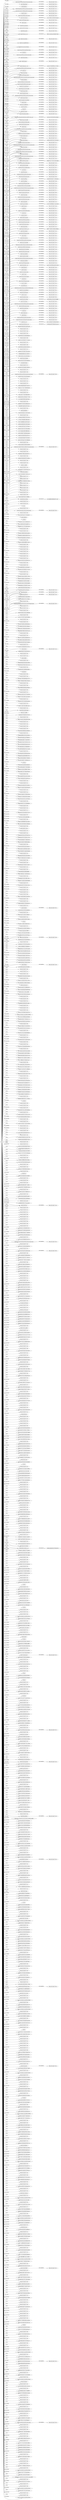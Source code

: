 digraph ar2dtool_diagram { 
rankdir=LR;
size="1501"
	"biolink:SequenceVariantModulatesTreatmentAssociation" -> "7f09e:165210dd475:-7f28" [ label = "shex:shapeExprs" ];
	"meta:SlotRangeTypes" -> "7f09e:165210dd475:-7ffc" [ label = "shex:shapeExprs" ];
	"biolink:Haplotype" -> "7f09e:165210dd475:-7f66" [ label = "shex:shapeExprs" ];
	"biolink:ThingToDiseaseOrPhenotypicFeatureAssociation" -> "7f09e:165210dd475:-7e51" [ label = "shex:shapeExprs" ];
	"biolink:MolecularActivityToBiologicalProcessAssociation" -> "7f09e:165210dd475:-7f58" [ label = "shex:shapeExprs" ];
	"biolink:Procedure" -> "7f09e:165210dd475:-7f32" [ label = "shex:shapeExprs" ];
	"biolink:ChemicalToPathwayAssociation" -> "7f09e:165210dd475:-7fd6" [ label = "shex:shapeExprs" ];
	"biolink:MolecularEvent" -> "15c42133df654ce2d9408876ed6aa585" [ label = "shex:expression" ];
	"biolink:CaseToThingAssociation" -> "7f09e:165210dd475:-7f06" [ label = "shex:shapeExprs" ];
	"biolink:Zygosity" -> "7f09e:165210dd475:-7eab" [ label = "shex:shapeExprs" ];
	"biolink:PhenotypicFeature" -> "7f09e:165210dd475:-7ec5" [ label = "shex:shapeExprs" ];
	"biolink:GeneProductIsoform" -> "7f09e:165210dd475:-7e8a" [ label = "shex:shapeExprs" ];
	"biolink:PhenotypicSex" -> "7f09e:165210dd475:-7f3b" [ label = "shex:shapeExprs" ];
	"biolink:Publication__List" -> "f2ff01e7aa823b8ae53658665b07380d" [ label = "shex:expression" ];
	"biolink:GenomicEntity" -> "7f09e:165210dd475:-7dfa" [ label = "shex:shapeExprs" ];
	"biolink:NoncodingRNAProduct" -> "7f09e:165210dd475:-7ed2" [ label = "shex:shapeExprs" ];
	"biolink:MacromolecularMachine" -> "7f09e:165210dd475:-7e5e" [ label = "shex:shapeExprs" ];
	"biolink:GenotypeToGenotypePartAssociation" -> "7f09e:165210dd475:-7f7c" [ label = "shex:shapeExprs" ];
	"biolink:Exon" -> "7f09e:165210dd475:-7ef8" [ label = "shex:shapeExprs" ];
	"biolink:GenotypeToPhenotypicFeatureAssociation" -> "7f09e:165210dd475:-7f77" [ label = "shex:shapeExprs" ];
	"biolink:PlanetaryEntity" -> "7f09e:165210dd475:-7e5a" [ label = "shex:shapeExprs" ];
	"biolink:Biosample" -> "7f09e:165210dd475:-7ea3" [ label = "shex:shapeExprs" ];
	"biolink:DrugExposure__List" -> "aba6ee5e37096af69f6d0ea131f23d03" [ label = "shex:expression" ];
	"biolink:DiseaseToPhenotypicFeatureAssociation" -> "7f09e:165210dd475:-7fc5" [ label = "shex:shapeExprs" ];
	"biolink:Case" -> "7f09e:165210dd475:-7f08" [ label = "shex:shapeExprs" ];
	"biolink:NamedGraph" -> "7f09e:165210dd475:-7ed4" [ label = "shex:shapeExprs" ];
	"biolink:GeneToThingAssociation" -> "7f09e:165210dd475:-7e80" [ label = "shex:shapeExprs" ];
	"biolink:MolecularActivityToDownstreamMolecularActivityAssociation" -> "7f09e:165210dd475:-7f54" [ label = "shex:shapeExprs" ];
	"biolink:GeneFamily" -> "7f09e:165210dd475:-7fad" [ label = "shex:shapeExprs" ];
	"biolink:GeneToExpressionSiteAssociation" -> "7f09e:165210dd475:-7fa1" [ label = "shex:shapeExprs" ];
	"biolink:GeneAsAModelOfDiseaseAssociation" -> "7f09e:165210dd475:-7fb1" [ label = "shex:shapeExprs" ];
	"biolink:EnvironmentalProcess" -> "7f09e:165210dd475:-7fba" [ label = "shex:shapeExprs" ];
	"biolink:PathognomonicityQuantifier" -> "7f09e:165210dd475:-7f3f" [ label = "shex:shapeExprs" ];
	"biolink:FrequencyValue" -> "7f09e:165210dd475:-7fb3" [ label = "shex:shapeExprs" ];
	"biolink:GeographicLocation" -> "7f09e:165210dd475:-7ee8" [ label = "shex:shapeExprs" ];
	"biolink:BiosampleToDiseaseOrPhenotypicFeatureAssociation" -> "7f09e:165210dd475:-7fed" [ label = "shex:shapeExprs" ];
	"biolink:SequenceVariant" -> "7f09e:165210dd475:-7e20" [ label = "shex:shapeExprs" ];
	"biolink:GeographicLocationAtTime" -> "7f09e:165210dd475:-7f6a" [ label = "shex:shapeExprs" ];
	"biolink:Genome" -> "7f09e:165210dd475:-7f8b" [ label = "shex:shapeExprs" ];
	"biolink:ActivityAndBehavior" -> "7f09e:165210dd475:-7ff9" [ label = "shex:shapeExprs" ];
	"biolink:ClinicalTrial" -> "7f09e:165210dd475:-7fcf" [ label = "shex:shapeExprs" ];
	"biolink:Cell" -> "7f09e:165210dd475:-7fe3" [ label = "shex:shapeExprs" ];
	"biolink:Environment" -> "7f09e:165210dd475:-7e60" [ label = "shex:shapeExprs" ];
	"biolink:GoTermBioentityMixin" -> "7f09e:165210dd475:-7ee4" [ label = "shex:shapeExprs" ];
	"file:///Users/solbrig/git/biolink/biolink-model/XSD_string__List" -> "a54a2deaa1fe54b6348b5fc4edd6c068" [ label = "shex:expression" ];
	"biolink:FrequencyQuantifier" -> "7f09e:165210dd475:-7ef0" [ label = "shex:shapeExprs" ];
	"biolink:GeneRegulatoryRelationship" -> "7f09e:165210dd475:-7fa6" [ label = "shex:shapeExprs" ];
	"biolink:GeneToGoTermAssociation" -> "7f09e:165210dd475:-7f93" [ label = "shex:shapeExprs" ];
	"biolink:Protein" -> "7f09e:165210dd475:-7ec1" [ label = "shex:shapeExprs" ];
	"biolink:ExtensionsAndEvidenceAssociationMixin" -> "7f09e:165210dd475:-7ef6" [ label = "shex:shapeExprs" ];
	"biolink:Genotype" -> "7f09e:165210dd475:-7e25" [ label = "shex:shapeExprs" ];
	"biolink:GenomicSequenceLocalization" -> "7f09e:165210dd475:-7f89" [ label = "shex:shapeExprs" ];
	"biolink:ConfidenceLevel" -> "7f09e:165210dd475:-7fcb" [ label = "shex:shapeExprs" ];
	"biolink:Disease" -> "7f09e:165210dd475:-7e97" [ label = "shex:shapeExprs" ];
	"biolink:ThingWithTaxon" -> "425f05362380f9708b20c070853532f3" [ label = "shex:expression" ];
	"biolink:PairwiseInteractionAssociation" -> "7f09e:165210dd475:-7ece" [ label = "shex:shapeExprs" ];
	"biolink:DiseaseOrPhenotypicFeatureAssociationToLocationAssociation" -> "7f09e:165210dd475:-7fc7" [ label = "shex:shapeExprs" ];
	"biolink:SeverityValue" -> "7f09e:165210dd475:-7ebb" [ label = "shex:shapeExprs" ];
	"biolink:PopulationToPopulationAssociation" -> "7f09e:165210dd475:-7f37" [ label = "shex:shapeExprs" ];
	"biolink:EnvironmentToPhenotypicFeatureAssociation" -> "7f09e:165210dd475:-7fbf" [ label = "shex:shapeExprs" ];
	"biolink:ChemicalSubstance" -> "7f09e:165210dd475:-7e4a" [ label = "shex:shapeExprs" ];
	"biolink:GeneHasVariantThatContributesToDiseaseAssociation" -> "7f09e:165210dd475:-7faa" [ label = "shex:shapeExprs" ];
	"biolink:ChemicalToThingAssociation" -> "7f09e:165210dd475:-7e64" [ label = "shex:shapeExprs" ];
	"biolink:ModelToDiseaseMixin" -> "50988a6d18cc377dde37e20932eb8bb9" [ label = "shex:expression" ];
	"biolink:SequenceFeatureRelationship" -> "7f09e:165210dd475:-7e55" [ label = "shex:shapeExprs" ];
	"biolink:SpecificityQuantifier" -> "7f09e:165210dd475:-7eb9" [ label = "shex:shapeExprs" ];
	"biolink:ExonToTranscriptRelationship" -> "7f09e:165210dd475:-7fb7" [ label = "shex:shapeExprs" ];
	"meta:Builtins" -> "7f09e:165210dd475:-7f0b" [ label = "shex:values" ];
	"biolink:Phenomenon" -> "7f09e:165210dd475:-7f3d" [ label = "shex:shapeExprs" ];
	"biolink:EntityToPhenotypicFeatureAssociation" -> "7f09e:165210dd475:-7e2b" [ label = "shex:shapeExprs" ];
	"biolink:ChemicalToGeneAssociation" -> "7f09e:165210dd475:-7fd9" [ label = "shex:shapeExprs" ];
	"biolink:NamedThing" -> "428c0d920f16da0a9217ccf2098c0338" [ label = "shex:expression" ];
	"biolink:ClinicalEntity" -> "7f09e:165210dd475:-7e99" [ label = "shex:shapeExprs" ];
	"biolink:GenotypeToThingAssociation" -> "7f09e:165210dd475:-7eea" [ label = "shex:shapeExprs" ];
	"biolink:EntityToFeatureOrDiseaseQualifiers" -> "7f09e:165210dd475:-7e90" [ label = "shex:shapeExprs" ];
	"biolink:MacromolecularMachineToCellularComponentAssociation" -> "7f09e:165210dd475:-7f60" [ label = "shex:shapeExprs" ];
	"biolink:GenotypeToVariantAssociation" -> "7f09e:165210dd475:-7f71" [ label = "shex:shapeExprs" ];
	"biolink:GrossAnatomicalStructure" -> "7f09e:165210dd475:-7f68" [ label = "shex:shapeExprs" ];
	"biolink:EvidenceType" -> "7f09e:165210dd475:-7efa" [ label = "shex:shapeExprs" ];
	"biolink:GeneToGeneHomologyAssociation" -> "7f09e:165210dd475:-7f9a" [ label = "shex:shapeExprs" ];
	"biolink:VariantToDiseaseAssociation" -> "7f09e:165210dd475:-7f20" [ label = "shex:shapeExprs" ];
	"biolink:OntologyClass" -> "7f09e:165210dd475:-7e15" [ label = "shex:shapeExprs" ];
	"biolink:PropertyValuePair" -> "e71019720e629f988da317ada3431b95" [ label = "shex:expression" ];
	"biolink:Transcript" -> "7f09e:165210dd475:-7e68" [ label = "shex:shapeExprs" ];
	"biolink:Drug" -> "7f09e:165210dd475:-7fc1" [ label = "shex:shapeExprs" ];
	"biolink:TranscriptToGeneRelationship" -> "7f09e:165210dd475:-7f24" [ label = "shex:shapeExprs" ];
	"biolink:Onset" -> "7f09e:165210dd475:-7ed0" [ label = "shex:shapeExprs" ];
	"biolink:Association" -> "7f09e:165210dd475:-7df2" [ label = "shex:shapeExprs" ];
	"biolink:CellularComponent" -> "7f09e:165210dd475:-7ea0" [ label = "shex:shapeExprs" ];
	"biolink:DiseaseOrPhenotypicFeature" -> "7f09e:165210dd475:-7e13" [ label = "shex:shapeExprs" ];
	"biolink:GenotypeToGeneAssociation" -> "7f09e:165210dd475:-7f81" [ label = "shex:shapeExprs" ];
	"biolink:GeneToGeneAssociation" -> "7f09e:165210dd475:-7e84" [ label = "shex:shapeExprs" ];
	"biolink:OrganismTaxon" -> "7f09e:165210dd475:-7e5c" [ label = "shex:shapeExprs" ];
	"biolink:PropertyValuePair__List" -> "983f97707d0dd67ce0b099e22699633e" [ label = "shex:expression" ];
	"biolink:MolecularEntity" -> "7f09e:165210dd475:-7e04" [ label = "shex:shapeExprs" ];
	"biolink:DiseaseToThingAssociation" -> "7f09e:165210dd475:-7efe" [ label = "shex:shapeExprs" ];
	"biolink:CellLine" -> "7f09e:165210dd475:-7f04" [ label = "shex:shapeExprs" ];
	"biolink:MolecularActivity" -> "7f09e:165210dd475:-7e23" [ label = "shex:shapeExprs" ];
	"biolink:VariantToPhenotypicFeatureAssociation" -> "7f09e:165210dd475:-7f19" [ label = "shex:shapeExprs" ];
	"biolink:SenstivityQuantifier" -> "7f09e:165210dd475:-7f2a" [ label = "shex:shapeExprs" ];
	"biolink:AnatomicalEntityToAnatomicalEntityAssociation" -> "7f09e:165210dd475:-7ea9" [ label = "shex:shapeExprs" ];
	"biolink:PopulationOfIndividualOrganisms" -> "7f09e:165210dd475:-7e58" [ label = "shex:shapeExprs" ];
	"biolink:InformationContentEntity" -> "7f09e:165210dd475:-7e36" [ label = "shex:shapeExprs" ];
	"biolink:EntityToDiseaseAssociation" -> "7f09e:165210dd475:-7e62" [ label = "shex:shapeExprs" ];
	"biolink:OrganismalEntity" -> "7f09e:165210dd475:-7e2f" [ label = "shex:shapeExprs" ];
	"biolink:CausalActivityModel" -> "7f09e:165210dd475:-7fe5" [ label = "shex:shapeExprs" ];
	"biolink:CellLineToDiseaseOrPhenotypicFeatureAssociation" -> "7f09e:165210dd475:-7fe1" [ label = "shex:shapeExprs" ];
	"biolink:AnatomicalEntity" -> "7f09e:165210dd475:-7dfd" [ label = "shex:shapeExprs" ];
	"biolink:VariantToThingAssociation" -> "7f09e:165210dd475:-7e4f" [ label = "shex:shapeExprs" ];
	"biolink:OntologyClass__List" -> "baa0e4790e5d3068b8ae849975b31f63" [ label = "shex:expression" ];
	"biolink:Publication" -> "7f09e:165210dd475:-7ebd" [ label = "shex:shapeExprs" ];
	"biolink:Treatment" -> "7f09e:165210dd475:-7eaf" [ label = "shex:shapeExprs" ];
	"biolink:FunctionalAssociation" -> "7f09e:165210dd475:-7e48" [ label = "shex:shapeExprs" ];
	"biolink:Provider" -> "7f09e:165210dd475:-7ebf" [ label = "shex:shapeExprs" ];
	"biolink:MacromolecularComplex" -> "7f09e:165210dd475:-7f64" [ label = "shex:shapeExprs" ];
	"biolink:Device" -> "7f09e:165210dd475:-7fc9" [ label = "shex:shapeExprs" ];
	"biolink:CellLineToThingAssociation" -> "7f09e:165210dd475:-7f02" [ label = "shex:shapeExprs" ];
	"biolink:MicroRNA" -> "7f09e:165210dd475:-7f5a" [ label = "shex:shapeExprs" ];
	"biolink:RNAProduct" -> "7f09e:165210dd475:-7e6f" [ label = "shex:shapeExprs" ];
	"biolink:AnatomicalEntityToAnatomicalEntityPartOfAssociation" -> "7f09e:165210dd475:-7ff2" [ label = "shex:shapeExprs" ];
	"biolink:EnvironmentalFeature" -> "7f09e:165210dd475:-7fbc" [ label = "shex:shapeExprs" ];
	"biolink:IndividualOrganism" -> "7f09e:165210dd475:-7edc" [ label = "shex:shapeExprs" ];
	"biolink:Occurrent" -> "7f09e:165210dd475:-7e1b" [ label = "shex:shapeExprs" ];
	"biolink:ClinicalIntervention" -> "7f09e:165210dd475:-7fd3" [ label = "shex:shapeExprs" ];
	"biolink:TaxonClosureMixin" -> "15823789fb5caa812e8aa013066affb5" [ label = "shex:expression" ];
	"biolink:ProteinIsoform" -> "7f09e:165210dd475:-7f30" [ label = "shex:shapeExprs" ];
	"biolink:MacromolecularMachineToBiologicalProcessAssociation" -> "7f09e:165210dd475:-7f62" [ label = "shex:shapeExprs" ];
	"biolink:GeneToDiseaseAssociation" -> "7f09e:165210dd475:-7e88" [ label = "shex:shapeExprs" ];
	"biolink:PhysiologicalProcess" -> "7f09e:165210dd475:-7f39" [ label = "shex:shapeExprs" ];
	"biolink:Gene" -> "7f09e:165210dd475:-7e3d" [ label = "shex:shapeExprs" ];
	"biolink:DrugExposure" -> "7f09e:165210dd475:-7efc" [ label = "shex:shapeExprs" ];
	"biolink:Pathway" -> "7f09e:165210dd475:-7ec7" [ label = "shex:shapeExprs" ];
	"biolink:GeneToPhenotypicFeatureAssociation" -> "7f09e:165210dd475:-7f8f" [ label = "shex:shapeExprs" ];
	"biolink:MolecularActivityToGeneProductAssociation" -> "7f09e:165210dd475:-7f4f" [ label = "shex:shapeExprs" ];
	"biolink:Gene__List" -> "0bb113c5c09b8c507edd0d8c09020b36" [ label = "shex:expression" ];
	"biolink:ChemicalSubstance__List" -> "4725d3adee46557b295be63c0cae21a9" [ label = "shex:expression" ];
	"NULL" -> "58b92c66b708b0d454b10a8ce381ad55" [ label = "rdf:first" ];
	"NULL" -> "7f09e:165210dd475:-7e9c" [ label = "shex:shapeExprs" ];
	"NULL" -> "7f09e:165210dd475:-7e69" [ label = "rdf:rest" ];
	"NULL" -> "7f09e:165210dd475:-7f50" [ label = "rdf:rest" ];
	"NULL" -> "c3bce955f343d192138633846b3bbcfe" [ label = "rdf:first" ];
	"NULL" -> "biolink:SeverityValue" [ label = "shex:shapes" ];
	"NULL" -> "7f09e:165210dd475:-7fd8" [ label = "rdf:rest" ];
	"NULL" -> "biolink:InformationContentEntity" [ label = "shex:shapes" ];
	"NULL" -> "439c6f1423ac92b9c99a471c470c8a58" [ label = "rdf:first" ];
	"NULL" -> "7f09e:165210dd475:-7e76" [ label = "rdf:rest" ];
	"NULL" -> "7f09e:165210dd475:-7edd" [ label = "rdf:rest" ];
	"NULL" -> "fee2562098ed44aed4b8bc0cdf2c5404" [ label = "rdf:first" ];
	"NULL" -> "7f09e:165210dd475:-7e37" [ label = "rdf:rest" ];
	"NULL" -> "093af564410d7a5390811fc92ea5c065" [ label = "rdf:first" ];
	"NULL" -> "70b5fbe6fed829f91d2fcc1cef815c00" [ label = "rdf:first" ];
	"NULL" -> "biolink:Zygosity" [ label = "shex:shapes" ];
	"NULL" -> "biolink:upstream_causal_relationship" [ label = "shex:predicate" ];
	"NULL" -> "biolink:FrequencyQualifier" [ label = "shex:shapes" ];
	"NULL" -> "69923e4285c0d0415b5387cf68b49de4" [ label = "rdf:first" ];
	"NULL" -> "owl:topObjectProperty" [ label = "shex:predicate" ];
	"NULL" -> "biolink:PlanetaryEntity" [ label = "shex:shapes" ];
	"NULL" -> "7f09e:165210dd475:-7f11" [ label = "shex:expressions" ];
	"NULL" -> "0f7e265a551d432cd8a6b91e249f8729" [ label = "shex:valueExpr" ];
	"NULL" -> "7f09e:165210dd475:-7e78" [ label = "shex:values" ];
	"NULL" -> "7f09e:165210dd475:-7e09" [ label = "rdf:rest" ];
	"NULL" -> "biolink:MolecularEvent" [ label = "shex:shapes" ];
	"NULL" -> "biolink:ChemicalToDiseaseOrPhenotypicFeatureAssociation" [ label = "shex:shapes" ];
	"NULL" -> "d62a319f7ce28ec1228e1a81afeaa006" [ label = "rdf:first" ];
	"NULL" -> "7f09e:165210dd475:-7f2f" [ label = "rdf:rest" ];
	"NULL" -> "7f09e:165210dd475:-7e16" [ label = "rdf:rest" ];
	"NULL" -> "7f09e:165210dd475:-7f7f" [ label = "rdf:rest" ];
	"NULL" -> "829c8a10dfebd69293f3a673cda4ce7d" [ label = "shex:valueExpr" ];
	"NULL" -> "7680da3eac2219a6110db6f848bb9363" [ label = "shex:valueExpr" ];
	"NULL" -> "file:///Users/solbrig/git/biolink/biolink-model/XSD_string__List" [ label = "shex:shapes" ];
	"NULL" -> "biolink:BiosampleToDiseaseOrPhenotypicFeatureAssociation" [ label = "shex:shapes" ];
	"NULL" -> "7f09e:165210dd475:-7f3c" [ label = "rdf:rest" ];
	"NULL" -> "7f09e:165210dd475:-7fc0" [ label = "rdf:rest" ];
	"NULL" -> "76a52cacaf47a7739a379bf8ad258e2f" [ label = "rdf:first" ];
	"NULL" -> "64b0bdc8a405aee149b3facb9177196d" [ label = "shex:valueExpr" ];
	"NULL" -> "de1134bf6afd25f4f5654a9fb23f428d" [ label = "rdf:first" ];
	"NULL" -> "7f09e:165210dd475:-7f8c" [ label = "rdf:rest" ];
	"NULL" -> "b5e969d5d73072bf267a0f6b9384c279" [ label = "shex:expression" ];
	"NULL" -> "biolink:Procedure" [ label = "shex:shapes" ];
	"NULL" -> "d74fb9cf9f874ba6b95c4085742e51fc" [ label = "rdf:first" ];
	"NULL" -> "7f09e:165210dd475:-7f4d" [ label = "rdf:rest" ];
	"NULL" -> "biolink:TypeDefinition" [ label = "rdf:first" ];
	"NULL" -> "178328184503a85ae4113c0025139c50" [ label = "shex:expression" ];
	"NULL" -> "7f09e:165210dd475:-7deb" [ label = "rdf:rest" ];
	"NULL" -> "a12f196bead54a98f3a01918297ac5b4" [ label = "shex:valueExpr" ];
	"NULL" -> "cf727b8cc76496e6f905ceff634a5c9e" [ label = "rdf:first" ];
	"NULL" -> "976a77ed2b89ffddc2bc0001f521ad57" [ label = "rdf:first" ];
	"NULL" -> "a6d536eadc8f8266d64c43845d2cfebb" [ label = "rdf:first" ];
	"NULL" -> "a57e9fea54a9552d6ecc010cf70f44e0" [ label = "rdf:first" ];
	"NULL" -> "6801f42452cdbd7c9c207ddf1a63589a" [ label = "shex:valueExpr" ];
	"NULL" -> "0141710aef4ab0c08f351fdf8b2292e1" [ label = "rdf:first" ];
	"NULL" -> "a54f7e1b006fd3178de5b6b9ae0a4944" [ label = "rdf:first" ];
	"NULL" -> "09a6db4302f408b6d5f59eaf2fd27815" [ label = "rdf:first" ];
	"NULL" -> "4c78139e390434fe3fa2f775625430d2" [ label = "rdf:first" ];
	"NULL" -> "da95114931504bae27e351c099fe2d85" [ label = "shex:expression" ];
	"NULL" -> "7f09e:165210dd475:-7e9e" [ label = "shex:expressions" ];
	"NULL" -> "770e3d513e6d9ed51d9d0591f5430b29" [ label = "rdf:first" ];
	"NULL" -> "biolink:AnatomicalEntityToAnatomicalEntityOntogenicAssociation" [ label = "shex:shapes" ];
	"NULL" -> "7f09e:165210dd475:-7ec9" [ label = "rdf:rest" ];
	"NULL" -> "7f09e:165210dd475:-7fda" [ label = "rdf:rest" ];
	"NULL" -> "e0b5e99fa04729ff2ea04d6a5a067271" [ label = "rdf:first" ];
	"NULL" -> "7f09e:165210dd475:-7f38" [ label = "rdf:rest" ];
	"NULL" -> "38ba443d0168ebbebfe23f7ac43d4bee" [ label = "rdf:first" ];
	"NULL" -> "7f09e:165210dd475:-7e8d" [ label = "rdf:rest" ];
	"NULL" -> "7f09e:165210dd475:-7eef" [ label = "shex:expressions" ];
	"NULL" -> "biolink:PropertyValuePair__List" [ label = "rdf:first" ];
	"NULL" -> "biolink:sex_qualifier" [ label = "shex:predicate" ];
	"NULL" -> "7f09e:165210dd475:-7e4e" [ label = "rdf:rest" ];
	"NULL" -> "e3b158ad60151517a08d75cf4cecc118" [ label = "rdf:first" ];
	"NULL" -> "biolink:RelationshipType" [ label = "shex:shapes" ];
	"NULL" -> "12a812c626cfa986e92a753dfd1cccc8" [ label = "rdf:first" ];
	"NULL" -> "7f09e:165210dd475:-7e72" [ label = "shex:shapeExprs" ];
	"NULL" -> "7f09e:165210dd475:-7f45" [ label = "rdf:rest" ];
	"NULL" -> "2acd86a3b847e7b6f9d85f162c37b9bb" [ label = "rdf:first" ];
	"NULL" -> "7f09e:165210dd475:-7e5b" [ label = "rdf:rest" ];
	"NULL" -> "biolink:GeographicLocation" [ label = "shex:shapes" ];
	"NULL" -> "7f09e:165210dd475:-7e1c" [ label = "rdf:rest" ];
	"NULL" -> "7f09e:165210dd475:-7f95" [ label = "rdf:rest" ];
	"NULL" -> "7f09e:165210dd475:-7ea4" [ label = "rdf:rest" ];
	"NULL" -> "7f09e:165210dd475:-7e47" [ label = "shex:expressions" ];
	"NULL" -> "biolink:NamedGraph" [ label = "rdf:first" ];
	"NULL" -> "7f09e:165210dd475:-7f56" [ label = "rdf:rest" ];
	"NULL" -> "biolink:FrequencyQuantifier" [ label = "shex:shapes" ];
	"NULL" -> "biolink:GenotypeToPhenotypicFeatureAssociation" [ label = "shex:shapes" ];
	"NULL" -> "703cfc1fc0a0b0873fa152122f98f0cb" [ label = "rdf:first" ];
	"NULL" -> "biolink:HasGenomicName" [ label = "rdf:first" ];
	"NULL" -> "7f09e:165210dd475:-7f13" [ label = "rdf:rest" ];
	"NULL" -> "7f09e:165210dd475:-7ff1" [ label = "shex:expressions" ];
	"NULL" -> "rdf:nil" [ label = "rdf:first" ];
	"NULL" -> "7f09e:165210dd475:-7eb1" [ label = "rdf:rest" ];
	"NULL" -> "biolink:MolecularActivityToLocationAssociation" [ label = "shex:shapes" ];
	"NULL" -> "7f09e:165210dd475:-7f63" [ label = "rdf:rest" ];
	"NULL" -> "41d1021d50279a31cb77128700af9737" [ label = "shex:valueExpr" ];
	"NULL" -> "biolink:enabled_by" [ label = "shex:predicate" ];
	"NULL" -> "wd:P2293" [ label = "shex:predicate" ];
	"NULL" -> "775fbe64e871ae61c5a7bcf80e9ca220" [ label = "rdf:first" ];
	"NULL" -> "80acce1b6db0bc4b83164e8e6f0571ca" [ label = "rdf:first" ];
	"NULL" -> "98ef5fa3e272d1173573c064f191ae6d" [ label = "shex:expression" ];
	"NULL" -> "7f09e:165210dd475:-7e89" [ label = "rdf:rest" ];
	"NULL" -> "biolink:CellLineToDiseaseOrPhenotypicFeatureAssociation" [ label = "shex:shapes" ];
	"NULL" -> "7f09e:165210dd475:-7e29" [ label = "shex:expressions" ];
	"NULL" -> "b23d93815296f84fc5b9e6450ed35dfc" [ label = "shex:expression" ];
	"NULL" -> "biolink:GenotypeToVariantAssociation" [ label = "shex:shapes" ];
	"NULL" -> "e4381ff4c455ccbf9dd1b00bb4977330" [ label = "rdf:first" ];
	"NULL" -> "216763d3789aa9a9dd631a413b53e251" [ label = "rdf:first" ];
	"NULL" -> "7f09e:165210dd475:-7ff8" [ label = "rdf:rest" ];
	"NULL" -> "6849a401cd8489e9efeff89d7fc1cdbb" [ label = "shex:expression" ];
	"NULL" -> "7f09e:165210dd475:-7e96" [ label = "rdf:rest" ];
	"NULL" -> "7f09e:165210dd475:-7efd" [ label = "rdf:rest" ];
	"NULL" -> "7f09e:165210dd475:-7fb9" [ label = "rdf:rest" ];
	"NULL" -> "7f09e:165210dd475:-7ef5" [ label = "shex:expressions" ];
	"NULL" -> "7f09e:165210dd475:-7e57" [ label = "rdf:rest" ];
	"NULL" -> "7f09e:165210dd475:-7ebe" [ label = "rdf:rest" ];
	"NULL" -> "biolink:Transcript" [ label = "shex:valueExpr" ];
	"NULL" -> "biolink:IndividualOrganism" [ label = "rdf:first" ];
	"NULL" -> "7f09e:165210dd475:-7eae" [ label = "shex:expressions" ];
	"NULL" -> "d83504dcf188dc95e5aea939d5951dc5" [ label = "rdf:first" ];
	"NULL" -> "biolink:ChemicalToThingAssociation" [ label = "rdf:first" ];
	"NULL" -> "7f09e:165210dd475:-7f36" [ label = "shex:expressions" ];
	"NULL" -> "7f09e:165210dd475:-7fc6" [ label = "rdf:rest" ];
	"NULL" -> "70c10a48fd92b983b14ecacbf40aabd7" [ label = "rdf:first" ];
	"NULL" -> "620bed9be25ebf7b8f8ad8911641260e" [ label = "shex:expression" ];
	"NULL" -> "7f09e:165210dd475:-7ecb" [ label = "rdf:rest" ];
	"NULL" -> "7f09e:165210dd475:-7e44" [ label = "shex:expressions" ];
	"NULL" -> "fe30e6df7c26a0ca615b589b171b67dd" [ label = "rdf:first" ];
	"NULL" -> "029d16674c688e8fc1e0ae8d29044ae4" [ label = "rdf:first" ];
	"NULL" -> "b29fe8bffa5284319a63f2c2fe26b881" [ label = "rdf:first" ];
	"NULL" -> "biolink:MolecularActivityToBiologicalProcessAssociation" [ label = "shex:shapes" ];
	"NULL" -> "dbcc9060126a91e021060536e283dbf2" [ label = "shex:expression" ];
	"NULL" -> "08b39cfbd8a401cc807693f37212149f" [ label = "rdf:first" ];
	"NULL" -> "8b064b7f853b650df07f4f5d2d413862" [ label = "rdf:first" ];
	"NULL" -> "biolink:BiologicalProcessOrActivity" [ label = "shex:shapes" ];
	"NULL" -> "biolink:BiologicalSex" [ label = "shex:shapes" ];
	"NULL" -> "biolink:BiologicalProcess" [ label = "rdf:first" ];
	"NULL" -> "154325e1666e09836474e9fac6000f95" [ label = "rdf:first" ];
	"NULL" -> "5f339dcc4ddd3fda1fc2b74e71993bd4" [ label = "rdf:first" ];
	"NULL" -> "7f09e:165210dd475:-7f9f" [ label = "rdf:rest" ];
	"NULL" -> "biolink:DiseaseOrPhenotypicFeatureAssociationToThingAssociation" [ label = "rdf:first" ];
	"NULL" -> "7f09e:165210dd475:-7f74" [ label = "shex:expressions" ];
	"NULL" -> "7f09e:165210dd475:-7e82" [ label = "rdf:rest" ];
	"NULL" -> "biolink:EntityToFeatureOrDiseaseQualifiers" [ label = "rdf:first" ];
	"NULL" -> "biolink:Gene__List" [ label = "shex:shapes" ];
	"NULL" -> "7f09e:165210dd475:-7fe0" [ label = "rdf:rest" ];
	"NULL" -> "4582b5b78a4887aa5225a2c2d860dd4b" [ label = "rdf:first" ];
	"NULL" -> "7f09e:165210dd475:-7f9b" [ label = "rdf:rest" ];
	"NULL" -> "4e442a2a729229627da6e862058986fa" [ label = "rdf:first" ];
	"NULL" -> "7f09e:165210dd475:-7dfe" [ label = "rdf:rest" ];
	"NULL" -> "7f09e:165210dd475:-7f23" [ label = "shex:expressions" ];
	"NULL" -> "de7d3a3970eb90f0ce40b06bb0829ac2" [ label = "rdf:first" ];
	"NULL" -> "7d77a989fdc925d034298153568fad14" [ label = "rdf:first" ];
	"NULL" -> "d23900ca9307e2d69ebb628391b69123" [ label = "rdf:first" ];
	"NULL" -> "853a8808ddf756968512fd323041c519" [ label = "shex:expression" ];
	"NULL" -> "7f09e:165210dd475:-7f6d" [ label = "rdf:rest" ];
	"NULL" -> "7f09e:165210dd475:-7e50" [ label = "rdf:rest" ];
	"NULL" -> "9a6519971ed3829fb18de68b666148a7" [ label = "shex:expression" ];
	"NULL" -> "4031c9f94615c85d8c2d5f687b18974b" [ label = "rdf:first" ];
	"NULL" -> "81f29e2d6c28c5655019da57a0c6aba9" [ label = "rdf:first" ];
	"NULL" -> "biolink:GeneProductIsoform" [ label = "shex:shapes" ];
	"NULL" -> "7f09e:165210dd475:-7e73" [ label = "shex:values" ];
	"NULL" -> "33be5af2e7c6d0ddb882960c21f9213e" [ label = "rdf:first" ];
	"NULL" -> "biolink:Attribute" [ label = "rdf:first" ];
	"NULL" -> "biolink:SequenceFeatureRelationship" [ label = "shex:shapes" ];
	"NULL" -> "biolink:GeneFamily" [ label = "shex:shapes" ];
	"NULL" -> "biolink:ThingWithTaxon" [ label = "rdf:first" ];
	"NULL" -> "ed2f698a50b4f2a37d5cdf1dcd91c30e" [ label = "rdf:first" ];
	"NULL" -> "7f09e:165210dd475:-7fae" [ label = "rdf:rest" ];
	"NULL" -> "7f09e:165210dd475:-7dea" [ label = "rdf:rest" ];
	"NULL" -> "biolink:qualifiers" [ label = "shex:predicate" ];
	"NULL" -> "7f09e:165210dd475:-7ee9" [ label = "rdf:rest" ];
	"NULL" -> "6464fa5829db643bc836c6ad6126f2b8" [ label = "rdf:first" ];
	"NULL" -> "ac8d620894a2697808e02da94cc32c2b" [ label = "rdf:first" ];
	"NULL" -> "7f09e:165210dd475:-7ffa" [ label = "rdf:rest" ];
	"NULL" -> "e204f6226e9cfc1a8c6f60afb4393693" [ label = "shex:expression" ];
	"NULL" -> "rdf:predicate" [ label = "shex:predicate" ];
	"NULL" -> "7f09e:165210dd475:-7fbb" [ label = "rdf:rest" ];
	"NULL" -> "7f09e:165210dd475:-7e6e" [ label = "rdf:rest" ];
	"NULL" -> "3787945a47709622d8636a8ab4716771" [ label = "rdf:first" ];
	"NULL" -> "2599c727846fa5e897d8b9c1d20e2a02" [ label = "shex:expression" ];
	"NULL" -> "biolink:TaxonClosureMixin" [ label = "rdf:first" ];
	"NULL" -> "7f09e:165210dd475:-7e6a" [ label = "rdf:rest" ];
	"NULL" -> "7f09e:165210dd475:-7f69" [ label = "rdf:rest" ];
	"NULL" -> "5b30c7f88f95bbb3b6d9e9ae00d90aeb" [ label = "rdf:first" ];
	"NULL" -> "7f09e:165210dd475:-7f26" [ label = "rdf:rest" ];
	"NULL" -> "7f09e:165210dd475:-7e7e" [ label = "shex:expressions" ];
	"NULL" -> "dd620d8c4c8e955aa334e7233dab3393" [ label = "rdf:first" ];
	"NULL" -> "ac5d5372724b1b16296124e4a23a4947" [ label = "rdf:first" ];
	"NULL" -> "biolink:GeneToGeneHomologyAssociation" [ label = "shex:shapes" ];
	"NULL" -> "7f09e:165210dd475:-7ec4" [ label = "rdf:rest" ];
	"NULL" -> "c9b0326a723b7d27e5bfc5c89cbc26bd" [ label = "shex:valueExpr" ];
	"NULL" -> "7f09e:165210dd475:-7f76" [ label = "rdf:rest" ];
	"NULL" -> "5506407c156a6751fba239ffc51cebc0" [ label = "rdf:first" ];
	"NULL" -> "7f09e:165210dd475:-7e6c" [ label = "shex:values" ];
	"NULL" -> "biolink:RelationshipQuantifier" [ label = "rdf:first" ];
	"NULL" -> "biolink:onset_qualifier" [ label = "shex:predicate" ];
	"NULL" -> "12a586ae64f10790be89cf15e027cdb2" [ label = "rdf:first" ];
	"NULL" -> "7f09e:165210dd475:-7f33" [ label = "rdf:rest" ];
	"NULL" -> "9eb5b7d1dee8414c0bb8ebd062b7d65b" [ label = "rdf:first" ];
	"NULL" -> "7f09e:165210dd475:-7ed1" [ label = "rdf:rest" ];
	"NULL" -> "7f09e:165210dd475:-7e0e" [ label = "rdf:rest" ];
	"NULL" -> "7f09e:165210dd475:-7f83" [ label = "rdf:rest" ];
	"NULL" -> "7f09e:165210dd475:-7f40" [ label = "rdf:rest" ];
	"NULL" -> "c1f2d3459ba559980fd84cdbc8989229" [ label = "rdf:first" ];
	"NULL" -> "7f09e:165210dd475:-7f01" [ label = "rdf:rest" ];
	"NULL" -> "33f9a9e603ff3ba91db192bce3495e0b" [ label = "rdf:first" ];
	"NULL" -> "86a1ef1f80788a8d2eacc607698f519d" [ label = "rdf:first" ];
	"NULL" -> "biolink:Protein" [ label = "rdf:first" ];
	"NULL" -> "2606ca6fb8c48863f17516ded67f9376" [ label = "rdf:first" ];
	"NULL" -> "8028ee966a74be9aa159cd2991a41234" [ label = "rdf:first" ];
	"NULL" -> "04d1a10d5528dbd856c9094da2541875" [ label = "rdf:first" ];
	"NULL" -> "f2778dbde3882535c1f79496629f027f" [ label = "rdf:first" ];
	"NULL" -> "biolink:CaseToThingAssociation" [ label = "rdf:first" ];
	"NULL" -> "41c14b6003b0b858ba567eec21ac443b" [ label = "rdf:first" ];
	"NULL" -> "7f09e:165210dd475:-7f51" [ label = "rdf:rest" ];
	"NULL" -> "16ca7f2b66a006d1d63566dc99e1db39" [ label = "shex:expression" ];
	"NULL" -> "eb65abef3b1d8ca0fb5d5f96b87d755c" [ label = "rdf:first" ];
	"NULL" -> "afbacd1d0924d08e698631079df2d385" [ label = "rdf:first" ];
	"NULL" -> "de2a330f14bd65bf17a2e89bd90cb12b" [ label = "rdf:first" ];
	"NULL" -> "xsd:string" [ label = "shex:datatype" ];
	"NULL" -> "c2fb7e83cd5914de92f2ef24a6b5ca60" [ label = "rdf:first" ];
	"NULL" -> "biolink:OntologyClass" [ label = "shex:valueExpr" ];
	"NULL" -> "biolink:Association" [ label = "rdf:first" ];
	"NULL" -> "2d811e9b396caafd0cd77d5d22639bbf" [ label = "rdf:first" ];
	"NULL" -> "biolink:MolecularActivity" [ label = "shex:valueExpr" ];
	"NULL" -> "biolink:BiologicalSex" [ label = "shex:valueExpr" ];
	"NULL" -> "289f32e4ec76a50e422f6886d7376984" [ label = "shex:expression" ];
	"NULL" -> "biolink:Gene" [ label = "shex:valueExpr" ];
	"NULL" -> "59a876aa9f3e21d617b99036355f3236" [ label = "shex:valueExpr" ];
	"NULL" -> "biolink:FunctionalAssociation" [ label = "rdf:first" ];
	"NULL" -> "7f09e:165210dd475:-7fe6" [ label = "rdf:rest" ];
	"NULL" -> "63bd134a8dd9970852ee2a5cb57cb990" [ label = "rdf:first" ];
	"NULL" -> "e19c67c15f39429d367e4c8d2d97cd14" [ label = "rdf:first" ];
	"NULL" -> "7f09e:165210dd475:-7eeb" [ label = "rdf:rest" ];
	"NULL" -> "7f09e:165210dd475:-7fa7" [ label = "rdf:rest" ];
	"NULL" -> "7b0b4a61a81bac8f2a331901c20bb151" [ label = "rdf:first" ];
	"NULL" -> "biolink:VariantToThingAssociation" [ label = "rdf:first" ];
	"NULL" -> "8ac523707a18a0d07d240032362a3322" [ label = "shex:expression" ];
	"NULL" -> "7f09e:165210dd475:-7e45" [ label = "rdf:rest" ];
	"NULL" -> "7f09e:165210dd475:-7eac" [ label = "rdf:rest" ];
	"NULL" -> "1bfe76e3733db361871f790590785c38" [ label = "shex:expression" ];
	"NULL" -> "47446ba27c0c7950b35097802219b38d" [ label = "rdf:first" ];
	"NULL" -> "eabc957662cfa81b8431a44d76d2bb35" [ label = "rdf:first" ];
	"NULL" -> "biolink:GenomicEntity" [ label = "rdf:first" ];
	"NULL" -> "7f09e:165210dd475:-7ff3" [ label = "rdf:rest" ];
	"NULL" -> "eba9631b58581573ac70c826fde9de8c" [ label = "rdf:first" ];
	"NULL" -> "7f09e:165210dd475:-7fb4" [ label = "rdf:rest" ];
	"NULL" -> "7f09e:165210dd475:-7e52" [ label = "rdf:rest" ];
	"NULL" -> "biolink:Treatment" [ label = "shex:shapes" ];
	"NULL" -> "7f09e:165210dd475:-7e17" [ label = "rdf:rest" ];
	"NULL" -> "8b482ce6cb7e52d103a8553a377e317f" [ label = "shex:expression" ];
	"NULL" -> "biolink:Biosample" [ label = "shex:valueExpr" ];
	"NULL" -> "biolink:Protein" [ label = "shex:shapes" ];
	"NULL" -> "7f09e:165210dd475:-7f57" [ label = "shex:expressions" ];
	"NULL" -> "71af07da91ca2d019fccb8fef03d8f8e" [ label = "shex:expression" ];
	"NULL" -> "7f09e:165210dd475:-7f80" [ label = "shex:expressions" ];
	"NULL" -> "45ee97a192bf0df3faf670d91ce623a6" [ label = "shex:valueExpr" ];
	"NULL" -> "biolink:SpecificityQuantifier" [ label = "rdf:first" ];
	"NULL" -> "biolink:SequenceFeatureRelationship" [ label = "rdf:first" ];
	"NULL" -> "d8b115bcbc24b62288e56cc34d98a048" [ label = "rdf:first" ];
	"NULL" -> "biolink:Exon" [ label = "shex:valueExpr" ];
	"NULL" -> "7f09e:165210dd475:-7f8d" [ label = "rdf:rest" ];
	"NULL" -> "biolink:Environment" [ label = "rdf:first" ];
	"NULL" -> "biolink:regulates_closure" [ label = "shex:predicate" ];
	"NULL" -> "7f09e:165210dd475:-7e70" [ label = "rdf:rest" ];
	"NULL" -> "biolink:RNAProduct" [ label = "rdf:first" ];
	"NULL" -> "biolink:ClinicalIntervention" [ label = "shex:shapes" ];
	"NULL" -> "biolink:Publication__List" [ label = "rdf:first" ];
	"NULL" -> "7f09e:165210dd475:-7dec" [ label = "rdf:rest" ];
	"NULL" -> "194d5fbcd907db814ce097356c5917ab" [ label = "rdf:first" ];
	"NULL" -> "rdf:nil" [ label = "rdf:rest" ];
	"NULL" -> "biolink:Provider" [ label = "shex:shapes" ];
	"NULL" -> "biolink:ChemicalToGeneAssociation" [ label = "shex:shapes" ];
	"NULL" -> "biolink:Case" [ label = "shex:valueExpr" ];
	"NULL" -> "biolink:AnatomicalEntityToAnatomicalEntityAssociation" [ label = "rdf:first" ];
	"NULL" -> "biolink:DiseaseToThingAssociation" [ label = "shex:shapes" ];
	"NULL" -> "b78669db3e8973622640db63cc573361" [ label = "rdf:first" ];
	"NULL" -> "757462350066839ef71476f6e5dd7e9c" [ label = "rdf:first" ];
	"NULL" -> "86ecd53c020b8550762f985bf404999c" [ label = "rdf:first" ];
	"NULL" -> "7f09e:165210dd475:-7f5b" [ label = "rdf:rest" ];
	"NULL" -> "bd1bbf27dfe5f7fbd4c9be52856dad1f" [ label = "shex:expression" ];
	"NULL" -> "908730a408f1ac3b4f0b56891e20e8f4" [ label = "rdf:first" ];
	"NULL" -> "biolink:PhysiologicalProcess" [ label = "shex:shapes" ];
	"NULL" -> "bce3407826d953537a4a6fe2c9634986" [ label = "rdf:first" ];
	"NULL" -> "7f09e:165210dd475:-7fce" [ label = "rdf:rest" ];
	"NULL" -> "8cfedfa9ba58354b0b53232831960490" [ label = "rdf:first" ];
	"NULL" -> "biolink:MacromolecularMachineToBiologicalProcessAssociation" [ label = "shex:shapes" ];
	"NULL" -> "9782eb277e960b446cbcd7a5128e9523" [ label = "rdf:first" ];
	"NULL" -> "7f09e:165210dd475:-7fdb" [ label = "rdf:rest" ];
	"NULL" -> "biolink:OntologyClass__List" [ label = "shex:shapes" ];
	"NULL" -> "biolink:Environment" [ label = "shex:shapes" ];
	"NULL" -> "7f09e:165210dd475:-7e8e" [ label = "rdf:rest" ];
	"NULL" -> "e413836eaa8ac9275d920047c1dbdc17" [ label = "rdf:first" ];
	"NULL" -> "7f09e:165210dd475:-7ed7" [ label = "rdf:rest" ];
	"NULL" -> "7f09e:165210dd475:-7f53" [ label = "shex:expressions" ];
	"NULL" -> "c5e9b20989cf5e6e7ff65b4fdbf9fef1" [ label = "rdf:first" ];
	"NULL" -> "biolink:OrganismalEntity" [ label = "rdf:first" ];
	"NULL" -> "f59f07c5d950a6ee7c7a5061f4b23cdb" [ label = "rdf:first" ];
	"NULL" -> "7f09e:165210dd475:-7f46" [ label = "rdf:rest" ];
	"NULL" -> "f5cf439fbb9191642b525aff5b716f54" [ label = "rdf:first" ];
	"NULL" -> "c859a20f17a16e832b183d8209028f8d" [ label = "rdf:first" ];
	"NULL" -> "7f09e:165210dd475:-7f07" [ label = "rdf:rest" ];
	"NULL" -> "1e49538fe549b7625523b8ef4a74601d" [ label = "shex:valueExpr" ];
	"NULL" -> "7f09e:165210dd475:-7e3c" [ label = "shex:expressions" ];
	"NULL" -> "7f09e:165210dd475:-7e6d" [ label = "shex:expressions" ];
	"NULL" -> "7f09e:165210dd475:-7e1d" [ label = "rdf:rest" ];
	"NULL" -> "7f09e:165210dd475:-7f96" [ label = "rdf:rest" ];
	"NULL" -> "9a30e715dc9b819858b203ecdef2924b" [ label = "rdf:first" ];
	"NULL" -> "7f09e:165210dd475:-7e6b" [ label = "shex:shapeExprs" ];
	"NULL" -> "7f09e:165210dd475:-7ee0" [ label = "rdf:rest" ];
	"NULL" -> "2f695b0239b6608c2792f5ed862ae1fa" [ label = "rdf:first" ];
	"NULL" -> "7f09e:165210dd475:-7f14" [ label = "rdf:rest" ];
	"NULL" -> "biolink:Metabolite" [ label = "shex:shapes" ];
	"NULL" -> "8cceb3a246ce04e13097ab2bebf88134" [ label = "rdf:first" ];
	"NULL" -> "7f09e:165210dd475:-7eb2" [ label = "rdf:rest" ];
	"NULL" -> "9a397fccc38317ec9c82e23708685ec7" [ label = "rdf:first" ];
	"NULL" -> "7f09e:165210dd475:-7e2a" [ label = "rdf:rest" ];
	"NULL" -> "0a8331ea1da09bd1f4ad5f43c79da90c" [ label = "shex:expression" ];
	"NULL" -> "rdf:rest" [ label = "shex:predicate" ];
	"NULL" -> "biolink:PairwiseInteractionAssociation" [ label = "rdf:first" ];
	"NULL" -> "e40cdaf61129c9ffea2568b6f042420e" [ label = "shex:valueExpr" ];
	"NULL" -> "7f09e:165210dd475:-7f21" [ label = "rdf:rest" ];
	"NULL" -> "b27abaecb8c16ca1da5f6c310dbb3d3c" [ label = "shex:expression" ];
	"NULL" -> "http://purl.org/pav/providedBy" [ label = "shex:predicate" ];
	"NULL" -> "d1bdabac13d2616a8c9caf2bf190b6f1" [ label = "rdf:first" ];
	"NULL" -> "b5efa9f6fe12f5870a5a7d9579f764da" [ label = "rdf:first" ];
	"NULL" -> "meta:Builtins" [ label = "rdf:first" ];
	"NULL" -> "biolink:ChemicalSubstance__List" [ label = "shex:shapes" ];
	"NULL" -> "biolink:GeneOrGeneProduct" [ label = "shex:shapes" ];
	"NULL" -> "f62cf46bca92e01837d0204056056542" [ label = "shex:valueExpr" ];
	"NULL" -> "7f09e:165210dd475:-7f82" [ label = "rdf:rest" ];
	"NULL" -> "274942608c34147097ab070be166075e" [ label = "rdf:first" ];
	"NULL" -> "55c8b14cc6bdf0f94d2745dbefd691c5" [ label = "rdf:first" ];
	"NULL" -> "638a85bd35b421012cb10af70ac2edb6" [ label = "rdf:first" ];
	"NULL" -> "fe048e2796c8d7584d3896b788212463" [ label = "rdf:first" ];
	"NULL" -> "biolink:DiseaseToThingAssociation" [ label = "rdf:first" ];
	"NULL" -> "f2c19b187ae04dc685c0be5b361b4a86" [ label = "shex:expression" ];
	"NULL" -> "biolink:Zygosity" [ label = "shex:valueExpr" ];
	"NULL" -> "f11f2ebc3637d058cd9217d4fb77520c" [ label = "shex:expression" ];
	"NULL" -> "biolink:Publication" [ label = "shex:shapes" ];
	"NULL" -> "24da5413c831dfc679e1e98260732f1a" [ label = "rdf:first" ];
	"NULL" -> "f44d522684dbba0a952b34ce58979f68" [ label = "rdf:first" ];
	"NULL" -> "8086f26432f65ac86118de85e5e7abb8" [ label = "rdf:first" ];
	"NULL" -> "biolink:LifeStage" [ label = "shex:shapes" ];
	"NULL" -> "a6a7146fdd1feaab29ee1fd218d9390c" [ label = "rdf:first" ];
	"NULL" -> "7f09e:165210dd475:-7e65" [ label = "rdf:rest" ];
	"NULL" -> "7f09e:165210dd475:-7ecc" [ label = "rdf:rest" ];
	"NULL" -> "7f09e:165210dd475:-7e26" [ label = "rdf:rest" ];
	"NULL" -> "ef6ee8ddb62679d42a829a4e233ae8e8" [ label = "rdf:first" ];
	"NULL" -> "7f09e:165210dd475:-7fd4" [ label = "rdf:rest" ];
	"NULL" -> "974fb312d1edf200b51f039c1617f97b" [ label = "shex:expression" ];
	"NULL" -> "011e438e6d06bc4e2c9f59813d2684d5" [ label = "rdf:first" ];
	"NULL" -> "biolink:GenomicEntity" [ label = "shex:shapes" ];
	"NULL" -> "biolink:association_slot" [ label = "shex:predicate" ];
	"NULL" -> "979c88145e4a8516131d08f8b5df1b13" [ label = "shex:valueExpr" ];
	"NULL" -> "4051af175abbb95b6a82566566062ad8" [ label = "rdf:first" ];
	"NULL" -> "biolink:sequence_variant_qualifier" [ label = "shex:predicate" ];
	"NULL" -> "26e831d33146b1003d302ee019bce5ca" [ label = "shex:expression" ];
	"NULL" -> "7f09e:165210dd475:-7f9c" [ label = "rdf:rest" ];
	"NULL" -> "7f09e:165210dd475:-7dff" [ label = "rdf:rest" ];
	"NULL" -> "7f09e:165210dd475:-7f1e" [ label = "rdf:rest" ];
	"NULL" -> "8c6cfb8fa9942c6f284bdcf324cca86c" [ label = "rdf:first" ];
	"NULL" -> "7f09e:165210dd475:-7fa2" [ label = "rdf:rest" ];
	"NULL" -> "7f09e:165210dd475:-7e40" [ label = "rdf:rest" ];
	"NULL" -> "7f09e:165210dd475:-7e05" [ label = "rdf:rest" ];
	"NULL" -> "3e45caa12f7a502098581dabef1612ed" [ label = "rdf:first" ];
	"NULL" -> "http://purl.obolibrary.org/obo/BFO_0000066" [ label = "shex:predicate" ];
	"NULL" -> "a6121b12ed1e230f6086acabb083ddfe" [ label = "shex:expression" ];
	"NULL" -> "3db488ddbc0983a07c2bbf0ab641c7ec" [ label = "shex:expression" ];
	"NULL" -> "3154d9104a0979dfa232a4283457bef1" [ label = "shex:valueExpr" ];
	"NULL" -> "7f09e:165210dd475:-7f6e" [ label = "rdf:rest" ];
	"NULL" -> "63daedcb7cf0fba0e72310cc9db7b3b9" [ label = "rdf:first" ];
	"NULL" -> "62416bafebd907e6baa2da19e30a0cb2" [ label = "shex:expression" ];
	"NULL" -> "7f09e:165210dd475:-7f2b" [ label = "rdf:rest" ];
	"NULL" -> "biolink:ConfidenceLevel" [ label = "shex:shapes" ];
	"NULL" -> "4e57f55131fc7bcc061e68b52f890d06" [ label = "rdf:first" ];
	"NULL" -> "7f09e:165210dd475:-7e12" [ label = "rdf:rest" ];
	"NULL" -> "7f09e:165210dd475:-7fa5" [ label = "shex:expressions" ];
	"NULL" -> "a1255a6083c05b26e7e3e58d53ca3e0d" [ label = "shex:valueExpr" ];
	"NULL" -> "biolink:Occurrent" [ label = "shex:shapes" ];
	"NULL" -> "7f09e:165210dd475:-7f92" [ label = "shex:expressions" ];
	"NULL" -> "biolink:ExonToTranscriptRelationship" [ label = "shex:shapes" ];
	"NULL" -> "biolink:AnatomicalEntity" [ label = "shex:valueExpr" ];
	"NULL" -> "7f09e:165210dd475:-7fee" [ label = "rdf:rest" ];
	"NULL" -> "c325d0313ec278a04a66d38528a40c9c" [ label = "rdf:first" ];
	"NULL" -> "biolink:Disease" [ label = "shex:valueExpr" ];
	"NULL" -> "7f09e:165210dd475:-7faf" [ label = "rdf:rest" ];
	"NULL" -> "biolink:GoTermBioentityMixin" [ label = "shex:shapes" ];
	"NULL" -> "d49774ebde2cbca09253432eac534d94" [ label = "rdf:first" ];
	"NULL" -> "1925a0ee6ac8bf67ac2690d78258dfc3" [ label = "rdf:first" ];
	"NULL" -> "d8a09542990459f9cd453eb3647b72f2" [ label = "rdf:first" ];
	"NULL" -> "d888085d73961d1368afd031a3959fd1" [ label = "rdf:first" ];
	"NULL" -> "60877146ff6c66c47305d8a842ceacc7" [ label = "shex:valueExpr" ];
	"NULL" -> "7f09e:165210dd475:-7ffb" [ label = "rdf:rest" ];
	"NULL" -> "077173ebb04ac0fd1ec7bbf142951461" [ label = "rdf:first" ];
	"NULL" -> "8f70c86243a073ef1325858b1de49547" [ label = "rdf:first" ];
	"NULL" -> "7f38b455271ed5b7ad2071342ff06536" [ label = "rdf:first" ];
	"NULL" -> "biolink:Onset" [ label = "shex:shapes" ];
	"NULL" -> "7f09e:165210dd475:-7ef7" [ label = "rdf:rest" ];
	"NULL" -> "6ad439d1a82e2e446d16e1fbe2277228" [ label = "rdf:first" ];
	"NULL" -> "7f09e:165210dd475:-7eb8" [ label = "rdf:rest" ];
	"NULL" -> "biolink:CellLine" [ label = "shex:shapes" ];
	"NULL" -> "7f09e:165210dd475:-7df7" [ label = "shex:expressions" ];
	"NULL" -> "67264f7239004ee93251da033a813eca" [ label = "rdf:first" ];
	"NULL" -> "50c0534e42c393751b3fc4fe0de77317" [ label = "rdf:first" ];
	"NULL" -> "a18456dd0db417b897e936d531fd1d52" [ label = "rdf:first" ];
	"NULL" -> "5552f4470e545e78904278efa79ac0ad" [ label = "rdf:first" ];
	"NULL" -> "08e69eeec210690a95b946351e9f1f3b" [ label = "shex:expression" ];
	"NULL" -> "biolink:BiologicalProcess" [ label = "shex:shapes" ];
	"NULL" -> "ad58f589729c36a502d18540f2fc4626" [ label = "rdf:first" ];
	"NULL" -> "789351a856f89fc57409c09f67f571f7" [ label = "rdf:first" ];
	"NULL" -> "biolink:IndividualOrganism" [ label = "shex:shapes" ];
	"NULL" -> "7f09e:165210dd475:-7f34" [ label = "rdf:rest" ];
	"NULL" -> "b0f0809e22686d910b45c17a7258e0ea" [ label = "rdf:first" ];
	"NULL" -> "xsd:double" [ label = "shex:datatype" ];
	"NULL" -> "7f09e:165210dd475:-7e0f" [ label = "rdf:rest" ];
	"NULL" -> "7f09e:165210dd475:-7f84" [ label = "rdf:rest" ];
	"NULL" -> "7f09e:165210dd475:-7f97" [ label = "shex:expressions" ];
	"NULL" -> "843a4c85b287452cca10f3024d0805ad" [ label = "rdf:first" ];
	"NULL" -> "7f09e:165210dd475:-7f41" [ label = "rdf:rest" ];
	"NULL" -> "biolink:PropertyValuePair__List" [ label = "shex:valueExpr" ];
	"NULL" -> "b5f36024bc98d049201d0053eb1ca018" [ label = "rdf:first" ];
	"NULL" -> "d2be75edbb3fe9e8aef6608162ab05c0" [ label = "shex:valueExpr" ];
	"NULL" -> "7f09e:165210dd475:-7df0" [ label = "shex:expressions" ];
	"NULL" -> "7f09e:165210dd475:-7f52" [ label = "rdf:rest" ];
	"NULL" -> "cdd32b6719d554601744bd420042f692" [ label = "rdf:first" ];
	"NULL" -> "7f09e:165210dd475:-7e42" [ label = "shex:shapeExprs" ];
	"NULL" -> "biolink:Exon" [ label = "shex:shapes" ];
	"NULL" -> "7f09e:165210dd475:-7e93" [ label = "shex:shapeExprs" ];
	"NULL" -> "biolink:Occurrent" [ label = "shex:valueExpr" ];
	"NULL" -> "7f09e:165210dd475:-7edf" [ label = "rdf:rest" ];
	"NULL" -> "59e3c7af6d335abed6fc8d6d34b74a7c" [ label = "rdf:first" ];
	"NULL" -> "7f09e:165210dd475:-7e39" [ label = "rdf:rest" ];
	"NULL" -> "1d31b94e87685e66fe12ba143b27739d" [ label = "rdf:first" ];
	"NULL" -> "758c689e5ad383480d89d9d2b7a4b72c" [ label = "rdf:first" ];
	"NULL" -> "biolink:TranscriptToGeneRelationship" [ label = "shex:shapes" ];
	"NULL" -> "7f09e:165210dd475:-7e85" [ label = "rdf:rest" ];
	"NULL" -> "7f09e:165210dd475:-7fe7" [ label = "rdf:rest" ];
	"NULL" -> "c8aa3ce2d153a380362d9a636755a3c3" [ label = "shex:expression" ];
	"NULL" -> "a1ec03a0d28afb3dc542b8febca3074c" [ label = "rdf:first" ];
	"NULL" -> "c72bdcfbaad230590fad1091387f3956" [ label = "rdf:first" ];
	"NULL" -> "biolink:FunctionalAssociation" [ label = "shex:shapes" ];
	"NULL" -> "318d19422721927d522875d24fb80c69" [ label = "rdf:first" ];
	"NULL" -> "7f09e:165210dd475:-7eec" [ label = "rdf:rest" ];
	"NULL" -> "7f09e:165210dd475:-7fa8" [ label = "rdf:rest" ];
	"NULL" -> "2c58d6e61b1ff9ff5683d95a020d48aa" [ label = "shex:valueExpr" ];
	"NULL" -> "ca24e31fe28f79e80b469db656a4ad09" [ label = "rdf:first" ];
	"NULL" -> "7f09e:165210dd475:-7e46" [ label = "rdf:rest" ];
	"NULL" -> "7f09e:165210dd475:-7ead" [ label = "rdf:rest" ];
	"NULL" -> "2878fe4ace2753f60399d6b4334b20e5" [ label = "rdf:first" ];
	"NULL" -> "biolink:PropertyValuePair__List" [ label = "shex:shapes" ];
	"NULL" -> "7f09e:165210dd475:-7ff4" [ label = "rdf:rest" ];
	"NULL" -> "biolink:drug" [ label = "shex:predicate" ];
	"NULL" -> "a9f368155ef10f3eb802b253183df543" [ label = "rdf:first" ];
	"NULL" -> "7f09e:165210dd475:-7e53" [ label = "rdf:rest" ];
	"NULL" -> "7f09e:165210dd475:-7ff0" [ label = "rdf:rest" ];
	"NULL" -> "7f09e:165210dd475:-7fb5" [ label = "rdf:rest" ];
	"NULL" -> "adb2fbe1998ac8fba044687711db9ec1" [ label = "shex:expression" ];
	"NULL" -> "37ea2eb023f0377df78695f08c27edad" [ label = "shex:expression" ];
	"NULL" -> "biolink:EnvironmentToPhenotypicFeatureAssociation" [ label = "shex:shapes" ];
	"NULL" -> "7f09e:165210dd475:-7eba" [ label = "rdf:rest" ];
	"NULL" -> "dccefd5f2013ed5d1d187b6ff644107b" [ label = "rdf:first" ];
	"NULL" -> "7f09e:165210dd475:-7e18" [ label = "rdf:rest" ];
	"NULL" -> "b39815833eefe4e0abfa0f180caafa05" [ label = "rdf:first" ];
	"NULL" -> "ac70fbc8596d5b05bb6ec384f985d6da" [ label = "rdf:first" ];
	"NULL" -> "biolink:has_exposure_parts" [ label = "shex:predicate" ];
	"NULL" -> "93c08f664f36200b311f7ea4aae3a823" [ label = "shex:expression" ];
	"NULL" -> "biolink:GeneProduct" [ label = "shex:valueExpr" ];
	"NULL" -> "7f09e:165210dd475:-7f3e" [ label = "rdf:rest" ];
	"NULL" -> "7f09e:165210dd475:-7fc2" [ label = "rdf:rest" ];
	"NULL" -> "biolink:InformationContentEntity" [ label = "rdf:first" ];
	"NULL" -> "7f09e:165210dd475:-7e21" [ label = "rdf:rest" ];
	"NULL" -> "biolink:FrequencyValue" [ label = "shex:shapes" ];
	"NULL" -> "7f09e:165210dd475:-7f8e" [ label = "rdf:rest" ];
	"NULL" -> "7f09e:165210dd475:-7e0d" [ label = "shex:expressions" ];
	"NULL" -> "7f09e:165210dd475:-7e71" [ label = "rdf:rest" ];
	"NULL" -> "7f09e:165210dd475:-7f8a" [ label = "rdf:rest" ];
	"NULL" -> "7f09e:165210dd475:-7ded" [ label = "rdf:rest" ];
	"NULL" -> "7f09e:165210dd475:-7f0c" [ label = "rdf:rest" ];
	"NULL" -> "dab7f35af1fe11fc126b9a659b7eb57d" [ label = "shex:valueExpr" ];
	"NULL" -> "73469d3a5dd731290d920a938d478937" [ label = "rdf:first" ];
	"NULL" -> "biolink:CellularComponent" [ label = "shex:shapes" ];
	"NULL" -> "abea57e0989ede20d6ce477100b8554d" [ label = "shex:valueExpr" ];
	"NULL" -> "biolink:DiseaseToPhenotypicFeatureAssociation" [ label = "shex:shapes" ];
	"NULL" -> "9ccd1087959c0ee19305ec99dac50daf" [ label = "rdf:first" ];
	"NULL" -> "7f09e:165210dd475:-7f7b" [ label = "shex:expressions" ];
	"NULL" -> "3ee7c31a91c0322f066af51592a7b72f" [ label = "rdf:first" ];
	"NULL" -> "biolink:MacromolecularMachineToMolecularActivityAssociation" [ label = "shex:shapes" ];
	"NULL" -> "7f09e:165210dd475:-7e00" [ label = "rdf:rest" ];
	"NULL" -> "biolink:BiologicalProcess" [ label = "shex:valueExpr" ];
	"NULL" -> "18b676edc3c41c2d8c58444388d587de" [ label = "shex:valueExpr" ];
	"NULL" -> "biolink:DrugExposure" [ label = "shex:shapes" ];
	"NULL" -> "biolink:GenotypeToThingAssociation" [ label = "shex:shapes" ];
	"NULL" -> "biolink:ClinicalEntity" [ label = "shex:shapes" ];
	"NULL" -> "7f09e:165210dd475:-7fdc" [ label = "rdf:rest" ];
	"NULL" -> "biolink:ModelToDiseaseMixin" [ label = "shex:shapes" ];
	"NULL" -> "biolink:GeneToGeneProductRelationship" [ label = "shex:shapes" ];
	"NULL" -> "7f09e:165210dd475:-7ed8" [ label = "rdf:rest" ];
	"NULL" -> "d762141449abfa4b507b8b9fde853b9d" [ label = "rdf:first" ];
	"NULL" -> "16e899982ad4cb662cbb1412380bc5c4" [ label = "rdf:first" ];
	"NULL" -> "674f226eb7804777293b512e44cbb625" [ label = "rdf:first" ];
	"NULL" -> "7f09e:165210dd475:-7e8b" [ label = "rdf:rest" ];
	"NULL" -> "f4d50c2465c19498ad13e95d5fe3c52f" [ label = "rdf:first" ];
	"NULL" -> "ccfab3a0304e51e4b8b4673cdfdaca97" [ label = "shex:expression" ];
	"NULL" -> "cca1bee5bcf109f144922df4fa141cde" [ label = "rdf:first" ];
	"NULL" -> "biolink:MacromolecularMachine" [ label = "shex:shapes" ];
	"NULL" -> "3620cb2d20a14c612f881635b6f5e24d" [ label = "rdf:first" ];
	"NULL" -> "7f09e:165210dd475:-7e5d" [ label = "rdf:rest" ];
	"NULL" -> "7f09e:165210dd475:-7ee5" [ label = "rdf:rest" ];
	"NULL" -> "biolink:ChemicalSubstance" [ label = "rdf:first" ];
	"NULL" -> "7f09e:165210dd475:-7e1e" [ label = "rdf:rest" ];
	"NULL" -> "7f09e:165210dd475:-7ea6" [ label = "rdf:rest" ];
	"NULL" -> "a4970c06e67f148340e18800e1e0975f" [ label = "rdf:first" ];
	"NULL" -> "biolink:ChemicalSubstance" [ label = "shex:shapes" ];
	"NULL" -> "4f93ada16afcca88601b56f7a3c6c57d" [ label = "shex:expression" ];
	"NULL" -> "e09fd1ee9d86672a6ee287e61c782d35" [ label = "rdf:first" ];
	"NULL" -> "694a0ed4c09cd52d6b41e381a9b6c3b5" [ label = "rdf:first" ];
	"NULL" -> "630245f16da6531b4d29dcc5837fc295" [ label = "shex:expression" ];
	"NULL" -> "7f09e:165210dd475:-7ef2" [ label = "rdf:rest" ];
	"NULL" -> "b0061ed629640b761a014a89ed6a04a2" [ label = "shex:valueExpr" ];
	"NULL" -> "21407ff4aa3ef7e538678d60c5ceeb12" [ label = "shex:valueExpr" ];
	"NULL" -> "7f09e:165210dd475:-7eb3" [ label = "rdf:rest" ];
	"NULL" -> "owl:topAnnotationProperty" [ label = "shex:predicate" ];
	"NULL" -> "7f09e:165210dd475:-7f65" [ label = "rdf:rest" ];
	"NULL" -> "7f09e:165210dd475:-7f22" [ label = "rdf:rest" ];
	"NULL" -> "biolink:has_evidence_type" [ label = "shex:predicate" ];
	"NULL" -> "a4a5d5debb22d2434e0806345282806b" [ label = "shex:valueExpr" ];
	"NULL" -> "982ed2f950aed184bce6f666f9511991" [ label = "shex:expression" ];
	"NULL" -> "092ff06f5383025761bbd081c46180fc" [ label = "rdf:first" ];
	"NULL" -> "6ab1af2bba456e79b7180dadec0eb15f" [ label = "shex:expression" ];
	"NULL" -> "2ce46d8ecae1a4bd13809464f26a7b75" [ label = "shex:expression" ];
	"NULL" -> "e98066d5142dcaa3bc586e59daebec0c" [ label = "shex:valueExpr" ];
	"NULL" -> "biolink:GenomicEntity" [ label = "shex:valueExpr" ];
	"NULL" -> "7f09e:165210dd475:-7e8f" [ label = "shex:expressions" ];
	"NULL" -> "biolink:ExtensionsAndEvidenceAssociationMixin" [ label = "rdf:first" ];
	"NULL" -> "biolink:severity_qualifier" [ label = "shex:predicate" ];
	"NULL" -> "7f09e:165210dd475:-7ec0" [ label = "rdf:rest" ];
	"NULL" -> "3115a551a49474ca7d804022c63a8a7c" [ label = "rdf:first" ];
	"NULL" -> "d12fdd6aa353142813cd1a1547217e33" [ label = "rdf:first" ];
	"NULL" -> "e810fa05880b69518be8a73201223467" [ label = "rdf:first" ];
	"NULL" -> "biolink:OntologyClass" [ label = "rdf:first" ];
	"NULL" -> "7f09e:165210dd475:-7f72" [ label = "rdf:rest" ];
	"NULL" -> "fc8d239370782ccb15a08f6bd818445b" [ label = "rdf:first" ];
	"NULL" -> "7f09e:165210dd475:-7e01" [ label = "shex:expressions" ];
	"NULL" -> "7f09e:165210dd475:-7e94" [ label = "shex:values" ];
	"NULL" -> "biolink:PropertyValuePair" [ label = "shex:valueExpr" ];
	"NULL" -> "7f09e:165210dd475:-7e98" [ label = "rdf:rest" ];
	"NULL" -> "91bc4cfcc9af27f54ab07a00cb164299" [ label = "shex:expression" ];
	"NULL" -> "7f09e:165210dd475:-7e0a" [ label = "rdf:rest" ];
	"NULL" -> "7f09e:165210dd475:-7eff" [ label = "rdf:rest" ];
	"NULL" -> "biolink:CaseToThingAssociation" [ label = "shex:shapes" ];
	"NULL" -> "ba6d64902d4e87c93836490b2ee2671c" [ label = "rdf:first" ];
	"NULL" -> "d6f2259c739ae786def5ed679726da49" [ label = "shex:expression" ];
	"NULL" -> "7f09e:165210dd475:-7e59" [ label = "rdf:rest" ];
	"NULL" -> "37a819439dce6a50301a2feb735a18c4" [ label = "rdf:first" ];
	"NULL" -> "7f09e:165210dd475:-7f90" [ label = "rdf:rest" ];
	"NULL" -> "8618751406ce1538d917a63a721fbfae" [ label = "rdf:first" ];
	"NULL" -> "5d447fe346df4c6773530605de277434" [ label = "rdf:first" ];
	"NULL" -> "7f09e:165210dd475:-7df3" [ label = "rdf:rest" ];
	"NULL" -> "4a6dd82dc3373d131e0628e4b978cac5" [ label = "rdf:first" ];
	"NULL" -> "biolink:HasGenomicName" [ label = "shex:shapes" ];
	"NULL" -> "7f09e:165210dd475:-7fc8" [ label = "rdf:rest" ];
	"NULL" -> "biolink:MolecularActivity" [ label = "shex:shapes" ];
	"NULL" -> "7f09e:165210dd475:-7e1f" [ label = "shex:expressions" ];
	"NULL" -> "biolink:GeographicLocation" [ label = "rdf:first" ];
	"NULL" -> "d70ac64666aa7f9d8972551050ae9ac5" [ label = "rdf:first" ];
	"NULL" -> "7f09e:165210dd475:-7e27" [ label = "rdf:rest" ];
	"NULL" -> "d28eb7a649cec2909204038a23a5aca5" [ label = "rdf:first" ];
	"NULL" -> "0e9ea3512f9eaef1320af127d1120fec" [ label = "shex:expression" ];
	"NULL" -> "7f09e:165210dd475:-7fd5" [ label = "rdf:rest" ];
	"NULL" -> "eb6df74dcf30c6ebba932bb666cbb9e6" [ label = "shex:expression" ];
	"NULL" -> "ed70c1cb8154bac5a16ef11760735114" [ label = "rdf:first" ];
	"NULL" -> "7f09e:165210dd475:-7eda" [ label = "rdf:rest" ];
	"NULL" -> "biolink:PopulationOfIndividualOrganisms" [ label = "shex:valueExpr" ];
	"NULL" -> "biolink:DiseaseOrPhenotypicFeature" [ label = "shex:valueExpr" ];
	"NULL" -> "a1af76cb1bd5e56cbfc5d7c677557e28" [ label = "shex:valueExpr" ];
	"NULL" -> "7f09e:165210dd475:-7fe2" [ label = "rdf:rest" ];
	"NULL" -> "biolink:Pathway" [ label = "shex:valueExpr" ];
	"NULL" -> "biolink:NamedThing" [ label = "shex:shapes" ];
	"NULL" -> "7f09e:165210dd475:-7f1f" [ label = "rdf:rest" ];
	"NULL" -> "7f09e:165210dd475:-7fa3" [ label = "rdf:rest" ];
	"NULL" -> "d4d79613aad1cc380b15565e94c39700" [ label = "shex:valueExpr" ];
	"NULL" -> "7f09e:165210dd475:-7e41" [ label = "rdf:rest" ];
	"NULL" -> "biolink:publications" [ label = "shex:predicate" ];
	"NULL" -> "biolink:VariantToPhenotypicFeatureAssociation" [ label = "shex:shapes" ];
	"NULL" -> "biolink:PopulationOfIndividualOrganisms" [ label = "shex:shapes" ];
	"NULL" -> "7f09e:165210dd475:-7e06" [ label = "rdf:rest" ];
	"NULL" -> "biolink:FrequencyQuantifier" [ label = "rdf:first" ];
	"NULL" -> "7f09e:165210dd475:-7e91" [ label = "rdf:rest" ];
	"NULL" -> "7f09e:165210dd475:-7f6f" [ label = "rdf:rest" ];
	"NULL" -> "biolink:ThingWithTaxon" [ label = "shex:shapes" ];
	"NULL" -> "7f09e:165210dd475:-7f2c" [ label = "rdf:rest" ];
	"NULL" -> "biolink:Biosample" [ label = "rdf:first" ];
	"NULL" -> "7f09e:165210dd475:-7fb0" [ label = "rdf:rest" ];
	"NULL" -> "62381aa30ad76d02c9f25edd2d3818f4" [ label = "shex:valueExpr" ];
	"NULL" -> "5c8416ab9b1b32a319f8a1ec7269bb1c" [ label = "rdf:first" ];
	"NULL" -> "00414244407d5e22fe54d40fc7396669" [ label = "rdf:first" ];
	"NULL" -> "biolink:Gene__List" [ label = "shex:valueExpr" ];
	"NULL" -> "376ebe08c1fd5f070cb808c49c0fa0b6" [ label = "rdf:first" ];
	"NULL" -> "2e1e4ba9d7dba20925b2d9aabe3b2c35" [ label = "shex:valueExpr" ];
	"NULL" -> "3bcc971ef545c805fb005582e37e906c" [ label = "shex:valueExpr" ];
	"NULL" -> "7f09e:165210dd475:-7fef" [ label = "rdf:rest" ];
	"NULL" -> "biolink:ModelToDiseaseMixin" [ label = "rdf:first" ];
	"NULL" -> "biolink:Publication__List" [ label = "shex:valueExpr" ];
	"NULL" -> "biolink:EntityToPhenotypicFeatureAssociation" [ label = "shex:shapes" ];
	"NULL" -> "4b68466ef52a6cd316627d2387011fcf" [ label = "rdf:first" ];
	"NULL" -> "biolink:GeneToDiseaseAssociation" [ label = "rdf:first" ];
	"NULL" -> "c2912cbf91d461fa62db61b16d6202cc" [ label = "shex:valueExpr" ];
	"NULL" -> "64faf136137132c2220aa3e70890a834" [ label = "rdf:first" ];
	"NULL" -> "1aa9b7c0300277cb2d2af519612867cd" [ label = "rdf:first" ];
	"NULL" -> "23fb339cb05dc1ac49d84730a6d427f5" [ label = "rdf:first" ];
	"NULL" -> "7f09e:165210dd475:-7fbd" [ label = "rdf:rest" ];
	"NULL" -> "4ac17db9bfbb83217e0e233678e1fb3e" [ label = "rdf:first" ];
	"NULL" -> "biolink:subject_taxon" [ label = "shex:predicate" ];
	"NULL" -> "98e74baebe0403eef4acd5c0b4d9e88d" [ label = "rdf:first" ];
	"NULL" -> "xsd:time" [ label = "shex:datatype" ];
	"NULL" -> "7f09e:165210dd475:-7fca" [ label = "rdf:rest" ];
	"NULL" -> "076356895b3790c1bb6a98c7b6f6f99e" [ label = "rdf:first" ];
	"NULL" -> "biolink:object_taxon_closure_label" [ label = "shex:predicate" ];
	"NULL" -> "7151fceadedaf2b881bd5d58c90ee4b6" [ label = "rdf:first" ];
	"NULL" -> "biolink:OrganismTaxon" [ label = "shex:shapes" ];
	"NULL" -> "fe77d02f7a4f9a30f3aa9650a497007f" [ label = "shex:valueExpr" ];
	"NULL" -> "32cc10bdd23df3116c1d4d5414ec00d3" [ label = "shex:expression" ];
	"NULL" -> "68633ac77f17fc6da13aeb09abd9b2e6" [ label = "rdf:first" ];
	"NULL" -> "7f09e:165210dd475:-7f47" [ label = "shex:expressions" ];
	"NULL" -> "7f09e:165210dd475:-7e54" [ label = "shex:expressions" ];
	"NULL" -> "7f09e:165210dd475:-7e3e" [ label = "rdf:rest" ];
	"NULL" -> "7f09e:165210dd475:-7ec6" [ label = "rdf:rest" ];
	"NULL" -> "7f09e:165210dd475:-7f78" [ label = "rdf:rest" ];
	"NULL" -> "biolink:GoTermBioentityMixin" [ label = "rdf:first" ];
	"NULL" -> "4d5e6edfca431df1ed85e7662bb2dbfa" [ label = "rdf:first" ];
	"NULL" -> "biolink:DrugExposure__List" [ label = "shex:shapes" ];
	"NULL" -> "file:///Users/solbrig/git/biolink/biolink-model/XSD_string__List" [ label = "shex:valueExpr" ];
	"NULL" -> "7f09e:165210dd475:-7f35" [ label = "rdf:rest" ];
	"NULL" -> "7f09e:165210dd475:-7fa0" [ label = "shex:expressions" ];
	"NULL" -> "ba8f2d37539e286c734f8c48b6a77552" [ label = "rdf:first" ];
	"NULL" -> "biolink:isa_partof_closure_label" [ label = "shex:predicate" ];
	"NULL" -> "7f09e:165210dd475:-7e4b" [ label = "rdf:rest" ];
	"NULL" -> "7f09e:165210dd475:-7ed3" [ label = "rdf:rest" ];
	"NULL" -> "7f09e:165210dd475:-7f85" [ label = "rdf:rest" ];
	"NULL" -> "84427fd94fe57024009449ac331c0aa9" [ label = "rdf:first" ];
	"NULL" -> "5be32230948fa96598da16995deebc5c" [ label = "rdf:first" ];
	"NULL" -> "7f09e:165210dd475:-7f4e" [ label = "shex:expressions" ];
	"NULL" -> "b816601779f9b58fd8434562cacbd674" [ label = "shex:expression" ];
	"NULL" -> "biolink:CellLineToThingAssociation" [ label = "rdf:first" ];
	"NULL" -> "bbee788c90e263c591803dfbe2bd5343" [ label = "rdf:first" ];
	"NULL" -> "7cce0f55fdc872d3064d14861bdfc1b5" [ label = "shex:valueExpr" ];
	"NULL" -> "7f09e:165210dd475:-7f03" [ label = "rdf:rest" ];
	"NULL" -> "7f09e:165210dd475:-7df9" [ label = "rdf:rest" ];
	"NULL" -> "7f09e:165210dd475:-7e95" [ label = "shex:expressions" ];
	"NULL" -> "0e9e36a79579eafe20b7aa1f9f47c4f2" [ label = "rdf:first" ];
	"NULL" -> "7f09e:165210dd475:-7ea1" [ label = "rdf:rest" ];
	"NULL" -> "d84693662f11523ab6ee871a3e48f479" [ label = "shex:expression" ];
	"NULL" -> "589677c9acd7959cbf701382cd115cc3" [ label = "rdf:first" ];
	"NULL" -> "biolink:Pathway" [ label = "shex:shapes" ];
	"NULL" -> "7f09e:165210dd475:-7f10" [ label = "rdf:rest" ];
	"NULL" -> "817330c1dbaedbef445eb74cda6c272d" [ label = "rdf:first" ];
	"NULL" -> "biolink:AdministrativeEntity" [ label = "shex:shapes" ];
	"NULL" -> "biolink:GeneProduct" [ label = "rdf:first" ];
	"NULL" -> "biolink:DrugExposure__List" [ label = "shex:valueExpr" ];
	"NULL" -> "biolink:RelationshipType__List" [ label = "shex:shapes" ];
	"NULL" -> "174e693561cc2396be9cc7e7a3ea881e" [ label = "rdf:first" ];
	"NULL" -> "biolink:GeneAsAModelOfDiseaseAssociation" [ label = "shex:shapes" ];
	"NULL" -> "biolink:EntityToDiseaseAssociation" [ label = "shex:shapes" ];
	"NULL" -> "b560ef75952d315eb621f9267ce8cf9b" [ label = "rdf:first" ];
	"NULL" -> "8d56d083bef418b563627eb874ad68d2" [ label = "rdf:first" ];
	"NULL" -> "biolink:Genome" [ label = "shex:shapes" ];
	"NULL" -> "7f09e:165210dd475:-7fe8" [ label = "rdf:rest" ];
	"NULL" -> "biolink:GeneProductIsoform" [ label = "rdf:first" ];
	"NULL" -> "7f09e:165210dd475:-7e86" [ label = "rdf:rest" ];
	"NULL" -> "7f09e:165210dd475:-7eed" [ label = "rdf:rest" ];
	"NULL" -> "biolink:SpecificityQuantifier" [ label = "shex:shapes" ];
	"NULL" -> "bec540f69360116b4b1494748d56cdab" [ label = "rdf:first" ];
	"NULL" -> "7f09e:165210dd475:-7ff5" [ label = "rdf:rest" ];
	"NULL" -> "43b0c0ea274ac3b4a50c4d6c07b0f3da" [ label = "shex:valueExpr" ];
	"NULL" -> "03ca224bc3afc17487a6fe7003ef9315" [ label = "shex:expression" ];
	"NULL" -> "e6ceb6896822a2c21099926b45a4594a" [ label = "shex:expression" ];
	"NULL" -> "7f09e:165210dd475:-7e19" [ label = "rdf:rest" ];
	"NULL" -> "7f09e:165210dd475:-7f4a" [ label = "shex:expressions" ];
	"NULL" -> "semmeddb:COEXISTS_WITH" [ label = "shex:predicate" ];
	"NULL" -> "81f42f4bd5a2c2326acdee85e75c6f76" [ label = "shex:expression" ];
	"NULL" -> "biolink:AnatomicalEntityToAnatomicalEntityAssociation" [ label = "shex:shapes" ];
	"NULL" -> "xsd:float" [ label = "shex:datatype" ];
	"NULL" -> "7f09e:165210dd475:-7fc3" [ label = "rdf:rest" ];
	"NULL" -> "fd927de24556e1cf19d451dbbf7be056" [ label = "rdf:first" ];
	"NULL" -> "cfa0429efd5d80e78f03f24413e61959" [ label = "shex:expression" ];
	"NULL" -> "225e6e2d821ad5e9ec0d63b803213c67" [ label = "shex:valueExpr" ];
	"NULL" -> "7f09e:165210dd475:-7e79" [ label = "shex:expressions" ];
	"NULL" -> "7f09e:165210dd475:-7e22" [ label = "rdf:rest" ];
	"NULL" -> "biolink:subject_taxon_closure" [ label = "shex:predicate" ];
	"NULL" -> "biolink:Drug" [ label = "shex:shapes" ];
	"NULL" -> "biolink:MacromolecularMachine" [ label = "rdf:first" ];
	"NULL" -> "f45a8dbbb2d4c3edc545b31494965f6f" [ label = "rdf:first" ];
	"NULL" -> "0074e0f1d1bfa47a2eae106fb9ab49b7" [ label = "rdf:first" ];
	"NULL" -> "wgs:long" [ label = "shex:predicate" ];
	"NULL" -> "7f09e:165210dd475:-7fd0" [ label = "rdf:rest" ];
	"NULL" -> "7f09e:165210dd475:-7dee" [ label = "rdf:rest" ];
	"NULL" -> "7f09e:165210dd475:-7f0d" [ label = "rdf:rest" ];
	"NULL" -> "http://purl.obolibrary.org/obo/RO_0002211" [ label = "shex:predicate" ];
	"NULL" -> "085d43235c826872a87e5c15d798cd5c" [ label = "rdf:first" ];
	"NULL" -> "7f09e:165210dd475:-7f5d" [ label = "rdf:rest" ];
	"NULL" -> "6bac5bb3827e8728e42feff437c02f03" [ label = "shex:valueExpr" ];
	"NULL" -> "0dafcef9da03b53dbd0222a912fcf862" [ label = "shex:valueExpr" ];
	"NULL" -> "biolink:regulates_closure_label" [ label = "shex:predicate" ];
	"NULL" -> "biolink:MolecularActivityToGeneProductAssociation" [ label = "shex:shapes" ];
	"NULL" -> "7f09e:165210dd475:-7f1a" [ label = "rdf:rest" ];
	"NULL" -> "biolink:GeneToExpressionSiteAssociation" [ label = "shex:shapes" ];
	"NULL" -> "7f09e:165210dd475:-7f27" [ label = "shex:expressions" ];
	"NULL" -> "359c139b4f47a398b7d0458a3547fd45" [ label = "shex:expression" ];
	"NULL" -> "biolink:OrganismTaxon" [ label = "shex:valueExpr" ];
	"NULL" -> "biolink:negated" [ label = "shex:predicate" ];
	"NULL" -> "rdf:subject" [ label = "shex:predicate" ];
	"NULL" -> "biolink:FrequencyQualifier" [ label = "rdf:first" ];
	"NULL" -> "biolink:SequenceVariant" [ label = "shex:valueExpr" ];
	"NULL" -> "f6c62194c678c93378b6c6174d39ce76" [ label = "shex:expression" ];
	"NULL" -> "36ae4afc048011e9709df99aea0bff85" [ label = "shex:valueExpr" ];
	"NULL" -> "772d8c8ec790ec2bd931beb6ab437b4d" [ label = "shex:valueExpr" ];
	"NULL" -> "biolink:EvidenceType" [ label = "shex:valueExpr" ];
	"NULL" -> "7f09e:165210dd475:-7fb6" [ label = "shex:expressions" ];
	"NULL" -> "e786d5dbac0e8fb19232aeae4cd49332" [ label = "rdf:first" ];
	"NULL" -> "541161013c71644c2765ae8e1f064e67" [ label = "rdf:first" ];
	"NULL" -> "biolink:CodingSequence" [ label = "shex:shapes" ];
	"NULL" -> "biolink:GeneToGoTermAssociation" [ label = "shex:shapes" ];
	"NULL" -> "e3d37d98a958787f06000563b6f8e8c2" [ label = "rdf:first" ];
	"NULL" -> "biolink:GeneProduct" [ label = "shex:shapes" ];
	"NULL" -> "7f09e:165210dd475:-7fea" [ label = "rdf:rest" ];
	"NULL" -> "biolink:VariantToThingAssociation" [ label = "shex:shapes" ];
	"NULL" -> "7f09e:165210dd475:-7f48" [ label = "rdf:rest" ];
	"NULL" -> "776151fe31b073aa5c9a4c16e6c57a2e" [ label = "rdf:first" ];
	"NULL" -> "7f09e:165210dd475:-7fab" [ label = "rdf:rest" ];
	"NULL" -> "biolink:DiseaseOrPhenotypicFeature" [ label = "rdf:first" ];
	"NULL" -> "biolink:ChemicalSubstance__List" [ label = "shex:valueExpr" ];
	"NULL" -> "7f09e:165210dd475:-7f09" [ label = "rdf:rest" ];
	"NULL" -> "7f09e:165210dd475:-7ee6" [ label = "rdf:rest" ];
	"NULL" -> "rdf:type" [ label = "shex:predicate" ];
	"NULL" -> "9cc59b0fe2e441d0cfd5934f7bf44943" [ label = "rdf:first" ];
	"NULL" -> "biolink:Treatment" [ label = "shex:valueExpr" ];
	"NULL" -> "7127d2783a2983f2a80504d799b0fe40" [ label = "shex:expression" ];
	"NULL" -> "rdf:object" [ label = "shex:predicate" ];
	"NULL" -> "7f09e:165210dd475:-7ea7" [ label = "rdf:rest" ];
	"NULL" -> "7f09e:165210dd475:-7f59" [ label = "rdf:rest" ];
	"NULL" -> "6b15231886edc118e37e3e561e7600ff" [ label = "rdf:first" ];
	"NULL" -> "7f09e:165210dd475:-7f16" [ label = "rdf:rest" ];
	"NULL" -> "d6cf276e83c5d3e19f628741ec38831c" [ label = "shex:valueExpr" ];
	"NULL" -> "7f09e:165210dd475:-7ef3" [ label = "rdf:rest" ];
	"NULL" -> "xsd:boolean" [ label = "shex:datatype" ];
	"NULL" -> "biolink:Haplotype" [ label = "shex:shapes" ];
	"NULL" -> "76261fc7d781a4a977d2aa5d8b7cbbe0" [ label = "rdf:first" ];
	"NULL" -> "7f09e:165210dd475:-7e2c" [ label = "rdf:rest" ];
	"NULL" -> "7f09e:165210dd475:-7eb4" [ label = "rdf:rest" ];
	"NULL" -> "biolink:Attribute" [ label = "shex:shapes" ];
	"NULL" -> "cc4c7157423c28ca3499c9ac5d6c9106" [ label = "rdf:first" ];
	"NULL" -> "bb219324f525ffc30ad7df73d82f6fa6" [ label = "rdf:first" ];
	"NULL" -> "1d2bb555dfbe42a4ab6092c28375283f" [ label = "rdf:first" ];
	"NULL" -> "biolink:GeneToGeneAssociation" [ label = "shex:shapes" ];
	"NULL" -> "biolink:MolecularEntity" [ label = "shex:valueExpr" ];
	"NULL" -> "biolink:OntologyClass__List" [ label = "rdf:first" ];
	"NULL" -> "7f09e:165210dd475:-7f73" [ label = "rdf:rest" ];
	"NULL" -> "biolink:CellularComponent" [ label = "shex:valueExpr" ];
	"NULL" -> "bb64dc4964ec0bf48649fd4b4a545641" [ label = "rdf:first" ];
	"NULL" -> "7f09e:165210dd475:-7de7" [ label = "rdf:rest" ];
	"NULL" -> "biolink:CellLine" [ label = "shex:valueExpr" ];
	"NULL" -> "biolink:Genotype" [ label = "shex:shapes" ];
	"NULL" -> "7f09e:165210dd475:-7e0b" [ label = "rdf:rest" ];
	"NULL" -> "e69aeb2f5c924633b64d570111e6f3e6" [ label = "shex:valueExpr" ];
	"NULL" -> "e45a25db1fa2f9831c1526ae86bdb3cb" [ label = "rdf:first" ];
	"NULL" -> "7f09e:165210dd475:-7ea8" [ label = "shex:expressions" ];
	"NULL" -> "biolink:RelationshipType__List" [ label = "rdf:first" ];
	"NULL" -> "7f09e:165210dd475:-7f91" [ label = "rdf:rest" ];
	"NULL" -> "biolink:VariantToPopulationAssociation" [ label = "shex:shapes" ];
	"NULL" -> "7f09e:165210dd475:-7df4" [ label = "rdf:rest" ];
	"NULL" -> "biolink:object_taxon_label" [ label = "shex:predicate" ];
	"NULL" -> "47b3afccd29b14648fdbc5a50c3b0651" [ label = "shex:expression" ];
	"NULL" -> "35f2033b21e35002a58de941081fb80e" [ label = "rdf:first" ];
	"NULL" -> "7f09e:165210dd475:-7e67" [ label = "rdf:rest" ];
	"NULL" -> "da3db7761d978e45c68717de111b2bed" [ label = "rdf:first" ];
	"NULL" -> "23ef7db1a30785ac0d4b90663516f7c6" [ label = "shex:expression" ];
	"NULL" -> "biolink:GrossAnatomicalStructure" [ label = "shex:shapes" ];
	"NULL" -> "7f09e:165210dd475:-7e28" [ label = "rdf:rest" ];
	"NULL" -> "biolink:Phenomenon" [ label = "shex:shapes" ];
	"NULL" -> "7f09e:165210dd475:-7edb" [ label = "rdf:rest" ];
	"NULL" -> "a42f31153a2f4607703bf3f78573bea5" [ label = "rdf:first" ];
	"NULL" -> "7f09e:165210dd475:-7ecd" [ label = "shex:expressions" ];
	"NULL" -> "7f09e:165210dd475:-7e35" [ label = "rdf:rest" ];
	"NULL" -> "dd67865960cbfac416a54300e9d7f3c4" [ label = "rdf:first" ];
	"NULL" -> "biolink:GeneOntologyClass" [ label = "shex:valueExpr" ];
	"NULL" -> "biolink:NamedGraph" [ label = "shex:shapes" ];
	"NULL" -> "e22917a004fb7529674da40e69b7d4bc" [ label = "shex:expression" ];
	"NULL" -> "biolink:PlanetaryEntity" [ label = "rdf:first" ];
	"NULL" -> "c00577970d4bfdbdcd1af9d0799444f2" [ label = "rdf:first" ];
	"NULL" -> "biolink:isa_partof_closure" [ label = "shex:predicate" ];
	"NULL" -> "b7ef4bc9b6be6cb433dcac0d0a2ae2f0" [ label = "rdf:first" ];
	"NULL" -> "9a28305c40fd119ef23075058475227e" [ label = "rdf:first" ];
	"NULL" -> "7f09e:165210dd475:-7fa4" [ label = "rdf:rest" ];
	"NULL" -> "99e86274a3e18fb6e3552c2bd35d38eb" [ label = "shex:expression" ];
	"NULL" -> "7f09e:165210dd475:-7e07" [ label = "rdf:rest" ];
	"NULL" -> "3af3a2796acb19e902d2d5d3f6d314d2" [ label = "rdf:first" ];
	"NULL" -> "7f09e:165210dd475:-7e92" [ label = "rdf:rest" ];
	"NULL" -> "493439d74cf17a7c25835295f358f60c" [ label = "rdf:first" ];
	"NULL" -> "e8e4c78200df706e927c166f9731dd2f" [ label = "shex:valueExpr" ];
	"NULL" -> "biolink:RelationshipType" [ label = "shex:valueExpr" ];
	"NULL" -> "a8cadffd4190978e64a2cbf53f5055cd" [ label = "rdf:first" ];
	"NULL" -> "760bccf2218487f3deb1e6d65e8e40d6" [ label = "rdf:first" ];
	"NULL" -> "ec38e3414fc8b29be5ca91df2976dc70" [ label = "rdf:first" ];
	"NULL" -> "3a8b451ba85b3ddfc7a0c87125bf0f95" [ label = "rdf:first" ];
	"NULL" -> "http://purl.org/dc/elements/1.1/title" [ label = "shex:predicate" ];
	"NULL" -> "b51e478157bc4f89ce455f44c5181910" [ label = "rdf:first" ];
	"NULL" -> "7f09e:165210dd475:-7e14" [ label = "rdf:rest" ];
	"NULL" -> "70a6c224d020279c31848a1c953fda1d" [ label = "rdf:first" ];
	"NULL" -> "7f09e:165210dd475:-7f7d" [ label = "rdf:rest" ];
	"NULL" -> "98680083b32211e59993fa645929b2b6" [ label = "rdf:first" ];
	"NULL" -> "7f09e:165210dd475:-7f3a" [ label = "rdf:rest" ];
	"NULL" -> "biolink:BiologicalEntity" [ label = "rdf:first" ];
	"NULL" -> "biolink:gene_to_expression_site_association_quantifier_qualifier" [ label = "shex:predicate" ];
	"NULL" -> "biolink:ExtensionsAndEvidenceAssociationMixin" [ label = "shex:shapes" ];
	"NULL" -> "9754193cdcaf04a023b279532a69acdb" [ label = "shex:expression" ];
	"NULL" -> "biolink:LifeStage" [ label = "shex:valueExpr" ];
	"NULL" -> "e4a61497e6662c145da54e925be5abdb" [ label = "shex:valueExpr" ];
	"NULL" -> "300b4b3c7dda133cdb93858e89f2b2c9" [ label = "rdf:first" ];
	"NULL" -> "79b747abf5e5001445c82aa612718085" [ label = "shex:expression" ];
	"NULL" -> "biolink:MacromolecularMachine" [ label = "shex:valueExpr" ];
	"NULL" -> "7f09e:165210dd475:-7fbe" [ label = "rdf:rest" ];
	"NULL" -> "c1cf81749189e49d97342df0c7e0577a" [ label = "rdf:first" ];
	"NULL" -> "e296fe1a0bca2eb76c8cd7add711e992" [ label = "shex:expression" ];
	"NULL" -> "dad6668cd03d945e6458851db094136f" [ label = "rdf:first" ];
	"NULL" -> "c253f3c69e52c57f1db3d690bcb9cbc2" [ label = "rdf:first" ];
	"NULL" -> "7f09e:165210dd475:-7ef9" [ label = "rdf:rest" ];
	"NULL" -> "biolink:downstream_causal_relationship" [ label = "shex:predicate" ];
	"NULL" -> "http://purl.obolibrary.org/obo/RO_0000057" [ label = "shex:predicate" ];
	"NULL" -> "7f09e:165210dd475:-7f29" [ label = "rdf:rest" ];
	"NULL" -> "7f09e:165210dd475:-7e7a" [ label = "rdf:rest" ];
	"NULL" -> "7f09e:165210dd475:-7f79" [ label = "rdf:rest" ];
	"NULL" -> "96ed022cbbbd8dba99795540d9496047" [ label = "shex:expression" ];
	"NULL" -> "http://purl.obolibrary.org/obo/RO_0002436" [ label = "shex:predicate" ];
	"NULL" -> "biolink:RNAProductIsoform" [ label = "shex:shapes" ];
	"NULL" -> "biolink:GeneToGeneAssociation" [ label = "rdf:first" ];
	"NULL" -> "7edcbc76317c3af0d881b04bc65ceca2" [ label = "rdf:first" ];
	"NULL" -> "7f09e:165210dd475:-7e4c" [ label = "rdf:rest" ];
	"NULL" -> "biolink:interacting_molecules_category" [ label = "shex:predicate" ];
	"NULL" -> "d1b1b75ee407f16c8a691ed1b05a0006" [ label = "shex:valueExpr" ];
	"NULL" -> "7f09e:165210dd475:-7f86" [ label = "rdf:rest" ];
	"NULL" -> "7f09e:165210dd475:-7ed6" [ label = "shex:expressions" ];
	"NULL" -> "998a73783a86606fb4abaf401e0442dd" [ label = "rdf:first" ];
	"NULL" -> "7f09e:165210dd475:-7f43" [ label = "rdf:rest" ];
	"NULL" -> "ce738852d4728b45ebe6b6822d5e2154" [ label = "rdf:first" ];
	"NULL" -> "biolink:DrugExposure__List" [ label = "rdf:first" ];
	"NULL" -> "681735a2b0ed145ee6dba4ab9026ed76" [ label = "rdf:first" ];
	"NULL" -> "7f09e:165210dd475:-7ee1" [ label = "rdf:rest" ];
	"NULL" -> "biolink:ChemicalToPathwayAssociation" [ label = "shex:shapes" ];
	"NULL" -> "18e4412114cfdf5b636e3ce32b2242a4" [ label = "rdf:first" ];
	"NULL" -> "7f09e:165210dd475:-7ea2" [ label = "rdf:rest" ];
	"NULL" -> "biolink:GeneGrouping" [ label = "shex:shapes" ];
	"NULL" -> "biolink:ChemicalToThingAssociation" [ label = "shex:shapes" ];
	"NULL" -> "biolink:NoncodingRNAProduct" [ label = "shex:shapes" ];
	"NULL" -> "biolink:OntologyClass" [ label = "shex:shapes" ];
	"NULL" -> "biolink:DiseaseOrPhenotypicFeatureAssociationToThingAssociation" [ label = "shex:shapes" ];
	"NULL" -> "c5442953a0df5fa2d317f9ea8d62cf8c" [ label = "shex:valueExpr" ];
	"NULL" -> "2f76bb855d23361ca6f2f359ffad327a" [ label = "rdf:first" ];
	"NULL" -> "biolink:GenotypeToThingAssociation" [ label = "rdf:first" ];
	"NULL" -> "biolink:RNAProduct" [ label = "shex:shapes" ];
	"NULL" -> "biolink:ClinicalTrial" [ label = "shex:shapes" ];
	"NULL" -> "c8f93819fa0545fc3bd3d9e90240f640" [ label = "rdf:first" ];
	"NULL" -> "7f09e:165210dd475:-7f61" [ label = "rdf:rest" ];
	"NULL" -> "biolink:CausalActivityModel" [ label = "shex:shapes" ];
	"NULL" -> "biolink:MolecularActivityToDownstreamMolecularActivityAssociation" [ label = "shex:shapes" ];
	"NULL" -> "wgs:lat" [ label = "shex:predicate" ];
	"NULL" -> "b9e84972be455343051faf28e58cf05a" [ label = "rdf:first" ];
	"NULL" -> "5fc2f25eac7b31ff14db0b53b7dd0bab" [ label = "rdf:first" ];
	"NULL" -> "a6e2cbe3496f256e81ecfd24c1762632" [ label = "rdf:first" ];
	"NULL" -> "7f09e:165210dd475:-7e87" [ label = "rdf:rest" ];
	"NULL" -> "7f09e:165210dd475:-7eee" [ label = "rdf:rest" ];
	"NULL" -> "biolink:GenotypeToGenotypePartAssociation" [ label = "shex:shapes" ];
	"NULL" -> "5f6e7241eed05af72347670dc8d6ec69" [ label = "rdf:first" ];
	"NULL" -> "biolink:subject_taxon_label" [ label = "shex:predicate" ];
	"NULL" -> "http://purl.obolibrary.org/obo/BFO_0000050" [ label = "shex:predicate" ];
	"NULL" -> "5268dacf32e3bdc174a3ffeae52f1e6e" [ label = "rdf:first" ];
	"NULL" -> "biolink:ChemicalSubstance__List" [ label = "rdf:first" ];
	"NULL" -> "biolink:GeneOrGeneProduct" [ label = "shex:valueExpr" ];
	"NULL" -> "7f09e:165210dd475:-7efb" [ label = "rdf:rest" ];
	"NULL" -> "7f09e:165210dd475:-7ff6" [ label = "shex:expressions" ];
	"NULL" -> "4e9bd132b9419d2369d468e86dd0e8e7" [ label = "shex:valueExpr" ];
	"NULL" -> "4fe24cf42ccecd139430033b2fa22290" [ label = "rdf:first" ];
	"NULL" -> "7f09e:165210dd475:-7ebc" [ label = "rdf:rest" ];
	"NULL" -> "6ab82ec59ab5dcf00870bd8126edaf52" [ label = "rdf:first" ];
	"NULL" -> "http://purl.obolibrary.org/obo/RO_0002607" [ label = "shex:predicate" ];
	"NULL" -> "biolink:GeneToThingAssociation" [ label = "shex:shapes" ];
	"NULL" -> "5957b6e1636085294092622a46785b14" [ label = "rdf:first" ];
	"NULL" -> "0ba3a08d23ddc3582eb32e9583bbf022" [ label = "rdf:first" ];
	"NULL" -> "5db586b101aa3942d1ff8d51ac341c7a" [ label = "rdf:first" ];
	"NULL" -> "871785e2895b4157485877432fbbc31e" [ label = "rdf:first" ];
	"NULL" -> "9c2020c28e123c718acc8185f764a7ed" [ label = "shex:valueExpr" ];
	"NULL" -> "7f09e:165210dd475:-7fc4" [ label = "rdf:rest" ];
	"NULL" -> "a34ab5301da8d53fc185a12894089499" [ label = "shex:valueExpr" ];
	"NULL" -> "biolink:ProteinIsoform" [ label = "shex:shapes" ];
	"NULL" -> "35d0bd7b9a52485b43f5622a4fe5993f" [ label = "rdf:first" ];
	"NULL" -> "biolink:GeneHasVariantThatContributesToDiseaseAssociation" [ label = "shex:shapes" ];
	"NULL" -> "24dc121f9b1eedd1b6380e6771c2c7c7" [ label = "rdf:first" ];
	"NULL" -> "biolink:SequenceVariantModulatesTreatmentAssociation" [ label = "shex:shapes" ];
	"NULL" -> "f7c487df4e48c273d57ecfd6d7f9ed3c" [ label = "rdf:first" ];
	"NULL" -> "7f09e:165210dd475:-7def" [ label = "rdf:rest" ];
	"NULL" -> "e9b0e02546b504c357592e0d41857bcf" [ label = "rdf:first" ];
	"NULL" -> "7f09e:165210dd475:-7f0e" [ label = "rdf:rest" ];
	"NULL" -> "biolink:MacromolecularMachineToCellularComponentAssociation" [ label = "shex:shapes" ];
	"NULL" -> "7f09e:165210dd475:-7e30" [ label = "rdf:rest" ];
	"NULL" -> "b6388d5cca75e318f4ac03c60e8460c8" [ label = "rdf:first" ];
	"NULL" -> "7f09e:165210dd475:-7f9d" [ label = "rdf:rest" ];
	"NULL" -> "biolink:GeneToDiseaseAssociation" [ label = "shex:shapes" ];
	"NULL" -> "b785d972ba4044bec2621dfe38ef7b21" [ label = "rdf:first" ];
	"NULL" -> "7f09e:165210dd475:-7dfc" [ label = "rdf:rest" ];
	"NULL" -> "7f09e:165210dd475:-7f1b" [ label = "rdf:rest" ];
	"NULL" -> "041d9ac6066ce8dd8829b69811d7d656" [ label = "rdf:first" ];
	"NULL" -> "biolink:SenstivityQuantifier" [ label = "shex:shapes" ];
	"NULL" -> "biolink:BiosampleToThingAssociation" [ label = "rdf:first" ];
	"NULL" -> "dc490354b9de1a47eacbffbd26bb837a" [ label = "shex:expression" ];
	"NULL" -> "7a2816ba9410ed070425e8b42c4ca37b" [ label = "rdf:first" ];
	"NULL" -> "biolink:object_taxon_closure" [ label = "shex:predicate" ];
	"NULL" -> "7f09e:165210dd475:-7e02" [ label = "rdf:rest" ];
	"NULL" -> "7f09e:165210dd475:-7e34" [ label = "shex:expressions" ];
	"NULL" -> "http://purl.obolibrary.org/obo/RO_0002606" [ label = "shex:predicate" ];
	"NULL" -> "7f09e:165210dd475:-7f6b" [ label = "rdf:rest" ];
	"NULL" -> "54dde2af2debe4f5d6d283a3b4bc123f" [ label = "rdf:first" ];
	"NULL" -> "7b3abdf053d37f4eb4a98599ce462ec8" [ label = "rdf:first" ];
	"NULL" -> "http://purl.obolibrary.org/obo/RO_0002448" [ label = "shex:predicate" ];
	"NULL" -> "7f09e:165210dd475:-7fde" [ label = "rdf:rest" ];
	"NULL" -> "e20ba5f143db738e66a06bc1621cd3d4" [ label = "shex:valueExpr" ];
	"NULL" -> "34157aa3f2a2039c8ffdc57eda8f82bd" [ label = "rdf:first" ];
	"NULL" -> "7f09e:165210dd475:-7fa9" [ label = "shex:expressions" ];
	"NULL" -> "021e7e0059c35759dd2df87bb33e453b" [ label = "shex:expression" ];
	"NULL" -> "biolink:RelationshipQuantifier" [ label = "shex:shapes" ];
	"NULL" -> "c8b8b088c1aa85a38538a784bd154415" [ label = "rdf:first" ];
	"NULL" -> "7f09e:165210dd475:-7e32" [ label = "shex:shapeExprs" ];
	"NULL" -> "7f09e:165210dd475:-7ec3" [ label = "shex:expressions" ];
	"NULL" -> "rdf:first" [ label = "shex:predicate" ];
	"NULL" -> "6ca25901953b112a5a8c8c9ca538c38b" [ label = "rdf:first" ];
	"NULL" -> "60901cd44f1cca45e65ed709b11a67e3" [ label = "rdf:first" ];
	"NULL" -> "7f09e:165210dd475:-7f49" [ label = "rdf:rest" ];
	"NULL" -> "7f09e:165210dd475:-7feb" [ label = "rdf:rest" ];
	"NULL" -> "biolink:Genotype" [ label = "shex:valueExpr" ];
	"NULL" -> "biolink:ThingToDiseaseOrPhenotypicFeatureAssociation" [ label = "rdf:first" ];
	"NULL" -> "biolink:BiologicalSex" [ label = "rdf:first" ];
	"NULL" -> "7f09e:165210dd475:-7fac" [ label = "rdf:rest" ];
	"NULL" -> "7f09e:165210dd475:-7e5f" [ label = "rdf:rest" ];
	"NULL" -> "biolink:Publication__List" [ label = "shex:shapes" ];
	"NULL" -> "biolink:Device" [ label = "shex:shapes" ];
	"NULL" -> "7f09e:165210dd475:-7e9a" [ label = "rdf:rest" ];
	"NULL" -> "7f09e:165210dd475:-7e11" [ label = "shex:expressions" ];
	"NULL" -> "7f09e:165210dd475:-7f99" [ label = "rdf:rest" ];
	"NULL" -> "biolink:DiseaseOrPhenotypicFeatureAssociationToLocationAssociation" [ label = "shex:shapes" ];
	"NULL" -> "c35b3b1cee2c97f8b83c220db80b7cd9" [ label = "rdf:first" ];
	"NULL" -> "biolink:GenotypeToGeneAssociation" [ label = "shex:shapes" ];
	"NULL" -> "0fcb94af56bc2add7ea8a4a5fce425cb" [ label = "rdf:first" ];
	"NULL" -> "ec4ec4e82cfa2c0f940da378eecd8dea" [ label = "rdf:first" ];
	"NULL" -> "7f09e:165210dd475:-7f17" [ label = "rdf:rest" ];
	"NULL" -> "biolink:CellLineToThingAssociation" [ label = "shex:shapes" ];
	"NULL" -> "117b0f222f373029ee6032ec89515515" [ label = "rdf:first" ];
	"NULL" -> "7f09e:165210dd475:-7ef4" [ label = "rdf:rest" ];
	"NULL" -> "biolink:MicroRNA" [ label = "shex:shapes" ];
	"NULL" -> "biolink:GenotypicSex" [ label = "shex:shapes" ];
	"NULL" -> "71161796e5e6cb15ff7d91953718d800" [ label = "rdf:first" ];
	"NULL" -> "7f09e:165210dd475:-7eb5" [ label = "rdf:rest" ];
	"NULL" -> "http://purl.obolibrary.org/obo/RO_0002205" [ label = "shex:predicate" ];
	"NULL" -> "7f09e:165210dd475:-7f67" [ label = "rdf:rest" ];
	"NULL" -> "b9f29b3427ebed3d5be6ced4126eda01" [ label = "rdf:first" ];
	"NULL" -> "99eefe561d4d223a03d6a0784b856f68" [ label = "rdf:first" ];
	"NULL" -> "7f09e:165210dd475:-7e3a" [ label = "rdf:rest" ];
	"NULL" -> "7f09e:165210dd475:-7ec2" [ label = "rdf:rest" ];
	"NULL" -> "7f09e:165210dd475:-7e1a" [ label = "shex:expressions" ];
	"NULL" -> "57e47a6aa8020a0503d6a265f7159f63" [ label = "rdf:first" ];
	"NULL" -> "dbf6ce88b53a65e91ed8d7dee2750b23" [ label = "rdf:first" ];
	"NULL" -> "biolink:VariantToDiseaseAssociation" [ label = "shex:shapes" ];
	"NULL" -> "7f09e:165210dd475:-7f31" [ label = "rdf:rest" ];
	"NULL" -> "373901dde7dcd4cf081b5eb57a6462e3" [ label = "rdf:first" ];
	"NULL" -> "xsd:integer" [ label = "shex:datatype" ];
	"NULL" -> "2cd41ad8530dc828f997df1794516c1e" [ label = "rdf:first" ];
	"NULL" -> "ea7f41a23f1a7544a7eac8cf11fda330" [ label = "rdf:first" ];
	"NULL" -> "7f09e:165210dd475:-7de8" [ label = "rdf:rest" ];
	"NULL" -> "0de6363e6ee33ea8385af4044bd49563" [ label = "rdf:first" ];
	"NULL" -> "7f09e:165210dd475:-7e0c" [ label = "rdf:rest" ];
	"NULL" -> "biolink:Cell" [ label = "shex:shapes" ];
	"NULL" -> "2dd28c158f46264c9c3ade84f55e1a5a" [ label = "rdf:first" ];
	"NULL" -> "http://purl.obolibrary.org/obo/BFO_0000063" [ label = "shex:predicate" ];
	"NULL" -> "60c3c9f4ec1cb85cd6771af81d6a159f" [ label = "rdf:first" ];
	"NULL" -> "d892fe18dbfc18d201137e0943d975ce" [ label = "rdf:first" ];
	"NULL" -> "biolink:Association" [ label = "shex:shapes" ];
	"NULL" -> "biolink:NamedThing" [ label = "rdf:first" ];
	"NULL" -> "7f09e:165210dd475:-7df5" [ label = "rdf:rest" ];
	"NULL" -> "7f09e:165210dd475:-7df1" [ label = "rdf:rest" ];
	"NULL" -> "24d0324ffa89acd28d1c8f6c9974bedf" [ label = "rdf:first" ];
	"NULL" -> "biolink:ChemicalSubstance" [ label = "shex:valueExpr" ];
	"NULL" -> "2cc6fe7c425c9d9148bad528e8444f89" [ label = "rdf:first" ];
	"NULL" -> "7f09e:165210dd475:-7ecf" [ label = "rdf:rest" ];
	"NULL" -> "biolink:PhenotypicFeature" [ label = "shex:valueExpr" ];
	"NULL" -> "biolink:OrganismalEntity" [ label = "shex:shapes" ];
	"NULL" -> "biolink:GeneToThingAssociation" [ label = "rdf:first" ];
	"NULL" -> "biolink:Environment" [ label = "shex:valueExpr" ];
	"NULL" -> "76369af7125493bd4e567fbcc5c7dc6a" [ label = "rdf:first" ];
	"NULL" -> "biolink:Disease" [ label = "shex:shapes" ];
	"NULL" -> "ed81c2510b9f1f83790a647a927a048e" [ label = "rdf:first" ];
	"NULL" -> "biolink:Provider" [ label = "shex:valueExpr" ];
	"NULL" -> "7f09e:165210dd475:-7fd7" [ label = "rdf:rest" ];
	"NULL" -> "0d184c490cfeca4c5bb6d7cc07fcce90" [ label = "shex:expression" ];
	"NULL" -> "7f09e:165210dd475:-7e75" [ label = "rdf:rest" ];
	"NULL" -> "39e8e4abe135da3d9ae04f1503b711e0" [ label = "rdf:first" ];
	"NULL" -> "biolink:Gene" [ label = "shex:shapes" ];
	"NULL" -> "biolink:ClassDefinition" [ label = "rdf:first" ];
	"NULL" -> "biolink:Occurrent" [ label = "rdf:first" ];
	"NULL" -> "biolink:EntityToPhenotypicFeatureAssociation" [ label = "rdf:first" ];
	"NULL" -> "c7be186c5630c749b8091c9aee18b5ae" [ label = "rdf:first" ];
	"NULL" -> "bf8740f7eb1f609468043dad8b3145c7" [ label = "rdf:first" ];
	"NULL" -> "biolink:NamedThing" [ label = "shex:valueExpr" ];
	"NULL" -> "56afa425700c0267a826ba45e0858ca0" [ label = "shex:expression" ];
	"NULL" -> "89282f3440fd2742f21cc082661dc65f" [ label = "shex:expression" ];
	"NULL" -> "26653714f0a27ec3d0b33b9a8192289d" [ label = "shex:valueExpr" ];
	"NULL" -> "c15883c351b82a6ee362c0f841ba56f9" [ label = "rdf:first" ];
	"NULL" -> "http://purl.obolibrary.org/obo/RO_0002292" [ label = "shex:predicate" ];
	"NULL" -> "7f09e:165210dd475:-7fe4" [ label = "rdf:rest" ];
	"NULL" -> "678f6e6e9f428ebcf0229bb399f27782" [ label = "shex:expression" ];
	"NULL" -> "5409f93ce84664557a06719350f6bfaa" [ label = "rdf:first" ];
	"NULL" -> "8f38d32b08124da8c0fa7a47f055c4c4" [ label = "rdf:first" ];
	"NULL" -> "7f09e:165210dd475:-7eaa" [ label = "rdf:rest" ];
	"NULL" -> "file:///Users/solbrig/git/biolink/biolink-model/XSD_string__List" [ label = "rdf:first" ];
	"NULL" -> "7f09e:165210dd475:-7e08" [ label = "rdf:rest" ];
	"NULL" -> "biolink:Gene__List" [ label = "rdf:first" ];
	"NULL" -> "b97ef769b6584034e3701552ae7e3074" [ label = "rdf:first" ];
	"NULL" -> "biolink:Case" [ label = "shex:shapes" ];
	"NULL" -> "e16521528d9b0d924a29e84ee09a1c17" [ label = "rdf:first" ];
	"NULL" -> "7f09e:165210dd475:-7f2e" [ label = "rdf:rest" ];
	"NULL" -> "7f09e:165210dd475:-7fb2" [ label = "rdf:rest" ];
	"NULL" -> "biolink:BiologicalProcessOrActivity" [ label = "rdf:first" ];
	"NULL" -> "a1e61bb1e3002f912429ced6aee05735" [ label = "rdf:first" ];
	"NULL" -> "7f09e:165210dd475:-7f7e" [ label = "rdf:rest" ];
	"NULL" -> "7f09e:165210dd475:-7e61" [ label = "rdf:rest" ];
	"NULL" -> "meta:Builtins" [ label = "shex:shapes" ];
	"NULL" -> "biolink:object_extensions" [ label = "shex:predicate" ];
	"NULL" -> "7f09e:165210dd475:-7f7a" [ label = "rdf:rest" ];
	"NULL" -> "http://purl.obolibrary.org/obo/RO_0002200" [ label = "shex:predicate" ];
	"NULL" -> "biolink:RelationshipType__List" [ label = "shex:valueExpr" ];
	"NULL" -> "biolink:subject_taxon_closure_label" [ label = "shex:predicate" ];
	"NULL" -> "7f09e:165210dd475:-7f4c" [ label = "rdf:rest" ];
	"NULL" -> "dd203427a2d31aa66457b034e1e23d29" [ label = "rdf:first" ];
	"NULL" -> "7f09e:165210dd475:-7e77" [ label = "shex:shapeExprs" ];
	"NULL" -> "44768a1e78cb675ceb8cee0fddbb48fb" [ label = "rdf:first" ];
	"NULL" -> "biolink:GeneRegulatoryRelationship" [ label = "shex:shapes" ];
	"NULL" -> "c8b0836ce674b4ba45f6b67684be3921" [ label = "rdf:first" ];
	"NULL" -> "7f09e:165210dd475:-7dfb" [ label = "rdf:rest" ];
	"NULL" -> "18cc387cac141e845dc5d65ba4bf509a" [ label = "shex:valueExpr" ];
	"NULL" -> "http://purl.obolibrary.org/obo/RO_0002162" [ label = "shex:predicate" ];
	"NULL" -> "64b37ec6a76f6a21624e64ee8941b282" [ label = "shex:valueExpr" ];
	"NULL" -> "7d8cbf5ce8249e17ba7d39cf80c8f275" [ label = "shex:expression" ];
	"NULL" -> "biolink:MacromolecularComplex" [ label = "shex:shapes" ];
	"NULL" -> "7f09e:165210dd475:-7f70" [ label = "shex:expressions" ];
	"NULL" -> "biolink:object_taxon" [ label = "shex:predicate" ];
	"NULL" -> "2778c56951dbb5cbf05c33defff5a430" [ label = "rdf:first" ];
	"NULL" -> "7f09e:165210dd475:-7fcc" [ label = "rdf:rest" ];
	"NULL" -> "49bfb8d5b9b57699269cbdd71236054d" [ label = "shex:valueExpr" ];
	"NULL" -> "6655b7deed699475978505fe016a4bd9" [ label = "rdf:first" ];
	"NULL" -> "7f09e:165210dd475:-7e7f" [ label = "rdf:rest" ];
	"NULL" -> "biolink:BiologicalEntity" [ label = "shex:shapes" ];
	"NULL" -> "6fe522db95c39dec2eb93486fdb16796" [ label = "rdf:first" ];
	"NULL" -> "c4487171ed6ff38b8fa3802d2bada857" [ label = "rdf:first" ];
	"NULL" -> "33d8c6a981603ca1525fc5acb02c661f" [ label = "shex:valueExpr" ];
	"NULL" -> "7f09e:165210dd475:-7ec8" [ label = "rdf:rest" ];
	"NULL" -> "1a40950108f18819fee99e20ba5a6099" [ label = "rdf:first" ];
	"NULL" -> "7f09e:165210dd475:-7e7b" [ label = "rdf:rest" ];
	"NULL" -> "biolink:EntityToDiseaseAssociation" [ label = "rdf:first" ];
	"NULL" -> "biolink:ClinicalEntity" [ label = "rdf:first" ];
	"NULL" -> "1fadb77a707a35d28eb6031ff58ac06f" [ label = "shex:expression" ];
	"NULL" -> "2b077ae0ffc40fff6074041e1c5ebb8f" [ label = "rdf:first" ];
	"NULL" -> "http://purl.obolibrary.org/obo/RO_0002302" [ label = "shex:predicate" ];
	"NULL" -> "13834235658d171646f4b9b91f49b671" [ label = "shex:valueExpr" ];
	"NULL" -> "7f09e:165210dd475:-7ed5" [ label = "rdf:rest" ];
	"NULL" -> "edb0f82be8032295218d224a797cd729" [ label = "shex:valueExpr" ];
	"NULL" -> "biolink:ClinicalModifier" [ label = "shex:shapes" ];
	"NULL" -> "biolink:AnatomicalEntity" [ label = "shex:shapes" ];
	"NULL" -> "7f09e:165210dd475:-7f87" [ label = "rdf:rest" ];
	"NULL" -> "415da6999da19fb9710d34677ded7b7c" [ label = "rdf:first" ];
	"NULL" -> "biolink:SequenceVariant" [ label = "shex:shapes" ];
	"NULL" -> "7f09e:165210dd475:-7f44" [ label = "rdf:rest" ];
	"NULL" -> "ec964c7e4830779d232af1c40131bdd2" [ label = "rdf:first" ];
	"NULL" -> "biolink:MolecularEntity" [ label = "rdf:first" ];
	"NULL" -> "d77b88d830448e72297ca7693a168f2b" [ label = "shex:expression" ];
	"NULL" -> "7f09e:165210dd475:-7f05" [ label = "rdf:rest" ];
	"NULL" -> "5e999b911eff19b0365ad16b1fc03f74" [ label = "rdf:first" ];
	"NULL" -> "1c29badb959bfb8277dc06a35751bb37" [ label = "rdf:first" ];
	"NULL" -> "7f09e:165210dd475:-7ee2" [ label = "rdf:rest" ];
	"NULL" -> "biolink:BiosampleToThingAssociation" [ label = "shex:shapes" ];
	"NULL" -> "7f09e:165210dd475:-7f94" [ label = "rdf:rest" ];
	"NULL" -> "fc0aeb7b0dd67d188ae9aa6aa2d58da3" [ label = "rdf:first" ];
	"NULL" -> "7f09e:165210dd475:-7e7d" [ label = "shex:values" ];
	"NULL" -> "c162c862282828ab390cbb827dd958f6" [ label = "shex:expression" ];
	"NULL" -> "7f09e:165210dd475:-7f55" [ label = "rdf:rest" ];
	"NULL" -> "biolink:GeneGrouping" [ label = "rdf:first" ];
	"NULL" -> "7f09e:165210dd475:-7f12" [ label = "rdf:rest" ];
	"NULL" -> "biolink:OntologyClass__List" [ label = "shex:valueExpr" ];
	"NULL" -> "biolink:ThingToDiseaseOrPhenotypicFeatureAssociation" [ label = "shex:shapes" ];
	"NULL" -> "7f09e:165210dd475:-7eb0" [ label = "rdf:rest" ];
	"NULL" -> "07143bdd08282a96773e3cef3e3e0192" [ label = "rdf:first" ];
	"NULL" -> "7f09e:165210dd475:-7ede" [ label = "shex:expressions" ];
	"NULL" -> "7f09e:165210dd475:-7eb7" [ label = "shex:expressions" ];
	"NULL" -> "biolink:AdministrativeEntity" [ label = "rdf:first" ];
	"NULL" -> "biolink:PairwiseInteractionAssociation" [ label = "shex:shapes" ];
	"NULL" -> "biolink:PathognomonicityQuantifier" [ label = "shex:shapes" ];
	"NULL" -> "7f09e:165210dd475:-7e43" [ label = "shex:values" ];
	"NULL" -> "7f09e:165210dd475:-7e74" [ label = "shex:expressions" ];
	"NULL" -> "7f09e:165210dd475:-7e49" [ label = "rdf:rest" ];
	"NULL" -> "894344d77a7ef88d5ad98eced42abb48" [ label = "rdf:first" ];
	"NULL" -> "09bb21150a118bdb1d301be166127a3c" [ label = "shex:expression" ];
	"NULL" -> "rdfs:label" [ label = "shex:predicate" ];
	"NULL" -> "734a1a0fcbc505aae0dbd497fa162ee9" [ label = "rdf:first" ];
	"NULL" -> "3e37514c726c7afefa03e9e6a08eec3f" [ label = "rdf:first" ];
	"NULL" -> "7f09e:165210dd475:-7fb8" [ label = "rdf:rest" ];
	"NULL" -> "f2de2dce271d220c05db83c306c7af2e" [ label = "rdf:first" ];
	"NULL" -> "7f09e:165210dd475:-7e56" [ label = "rdf:rest" ];
	"NULL" -> "7f09e:165210dd475:-7f88" [ label = "shex:expressions" ];
	"NULL" -> "biolink:PhenotypicFeature" [ label = "shex:shapes" ];
	"NULL" -> "10394bc8f9baabf9c248c703fe64ac78" [ label = "rdf:first" ];
	"NULL" -> "7f09e:165210dd475:-7e63" [ label = "rdf:rest" ];
	"NULL" -> "7f09e:165210dd475:-7eca" [ label = "rdf:rest" ];
	"NULL" -> "23f86316bdb4fd8b75b87ce2a33513cc" [ label = "shex:valueExpr" ];
	"NULL" -> "3570c2f47af7ad9c0f0610e10a176fad" [ label = "shex:expression" ];
	"NULL" -> "http://purl.obolibrary.org/obo/RO_0002206" [ label = "shex:predicate" ];
	"NULL" -> "7f09e:165210dd475:-7e24" [ label = "rdf:rest" ];
	"NULL" -> "biolink:GeneOntologyClass" [ label = "shex:shapes" ];
	"NULL" -> "0c1b907e484235c2cf1c6fd6a8eaa780" [ label = "rdf:first" ];
	"NULL" -> "ff71d0f63f8f3a245dafc4c36c301526" [ label = "rdf:first" ];
	"NULL" -> "biolink:PairwiseGeneToGeneInteraction" [ label = "shex:shapes" ];
	"NULL" -> "4f3be92e6fe8b0b69508aeabb6e1859c" [ label = "rdf:first" ];
	"NULL" -> "7f09e:165210dd475:-7fd2" [ label = "rdf:rest" ];
	"NULL" -> "biolink:MolecularEntity" [ label = "shex:shapes" ];
	"NULL" -> "7f09e:165210dd475:-7f0f" [ label = "rdf:rest" ];
	"NULL" -> "dfa908c8c9913919ec7d7a4ac87fe997" [ label = "shex:valueExpr" ];
	"NULL" -> "7f09e:165210dd475:-7e31" [ label = "rdf:rest" ];
	"NULL" -> "490de8b73d913651571010a79e2b66a9" [ label = "shex:expression" ];
	"NULL" -> "7f09e:165210dd475:-7f9e" [ label = "rdf:rest" ];
	"NULL" -> "http://purl.obolibrary.org/obo/RO_0002558" [ label = "shex:predicate" ];
	"NULL" -> "dcterms:description" [ label = "shex:predicate" ];
	"NULL" -> "7f09e:165210dd475:-7e81" [ label = "rdf:rest" ];
	"NULL" -> "712c19db058b8fbcab68de1ee0bc3ab6" [ label = "rdf:first" ];
	"NULL" -> "7f09e:165210dd475:-7f5f" [ label = "rdf:rest" ];
	"NULL" -> "547c9a964ffa18ac846c2173ab8f64f9" [ label = "rdf:first" ];
	"NULL" -> "b308e4d22754796558e6b53e16c5ad61" [ label = "rdf:first" ];
	"NULL" -> "7f09e:165210dd475:-7f1c" [ label = "rdf:rest" ];
	"NULL" -> "7f09e:165210dd475:-7e33" [ label = "shex:values" ];
	"NULL" -> "7f09e:165210dd475:-7e03" [ label = "rdf:rest" ];
	"NULL" -> "biolink:GeneToPhenotypicFeatureAssociation" [ label = "shex:shapes" ];
	"NULL" -> "biolink:Onset" [ label = "shex:valueExpr" ];
	"NULL" -> "7f09e:165210dd475:-7fdf" [ label = "rdf:rest" ];
	"NULL" -> "472c036b1540aee6f37301935693f258" [ label = "shex:valueExpr" ];
	"NULL" -> "biolink:Biosample" [ label = "shex:shapes" ];
	"NULL" -> "7f09e:165210dd475:-7e10" [ label = "rdf:rest" ];
	"NULL" -> "biolink:DiseaseOrPhenotypicFeature" [ label = "shex:shapes" ];
	"NULL" -> "biolink:PhenotypicSex" [ label = "shex:shapes" ];
	"NULL" -> "191071f2a302e26cb01d54bc02adcfbe" [ label = "rdf:first" ];
	"NULL" -> "1550b5caf52b83e473f4ac8d4637747f" [ label = "shex:expression" ];
	"NULL" -> "biolink:DrugExposure" [ label = "shex:valueExpr" ];
	"NULL" -> "7f09e:165210dd475:-7ee7" [ label = "shex:expressions" ];
	"NULL" -> "biolink:EnvironmentalProcess" [ label = "shex:shapes" ];
	"NULL" -> "biolink:EntityToFeatureOrDiseaseQualifiers" [ label = "shex:shapes" ];
	"NULL" -> "7f09e:165210dd475:-7fec" [ label = "rdf:rest" ];
	"NULL" -> "1bf4041c2140b49200a71e0781acd997" [ label = "shex:expression" ];
	"NULL" -> "biolink:SeverityValue" [ label = "shex:valueExpr" ];
	"NULL" -> "e5fb2477f64c7ec17a24a7940fbed077" [ label = "rdf:first" ];
	"NULL" -> "biolink:CaseToPhenotypicFeatureAssociation" [ label = "shex:shapes" ];
	"NULL" -> "7f09e:165210dd475:-7f1d" [ label = "shex:expressions" ];
	"NULL" -> "7f09e:165210dd475:-7e9f" [ label = "rdf:rest" ];
	"NULL" -> "7f09e:165210dd475:-7e9d" [ label = "shex:values" ];
	"NULL" -> "fc4e68b81bfc53717df8b7b9645848d0" [ label = "shex:expression" ];
	"NULL" -> "biolink:Transcript" [ label = "shex:shapes" ];
	"NULL" -> "7f09e:165210dd475:-7e9b" [ label = "rdf:rest" ];
	"NULL" -> "7f09e:165210dd475:-7e83" [ label = "shex:expressions" ];
	"NULL" -> "bb351d15bff8131dfd5a6425044ce100" [ label = "rdf:first" ];
	"NULL" -> "7f09e:165210dd475:-7e7c" [ label = "shex:shapeExprs" ];
	"NULL" -> "biolink:AnatomicalEntityToAnatomicalEntityPartOfAssociation" [ label = "shex:shapes" ];
	"NULL" -> "9c32797a77241ac5b22a6b52e28f6fed" [ label = "rdf:first" ];
	"NULL" -> "51f1434698c3d4d1aefd1b72c2329cbe" [ label = "rdf:first" ];
	"NULL" -> "9c80f0648681e2f00899e53cb3803d12" [ label = "rdf:first" ];
	"NULL" -> "biolink:ActivityAndBehavior" [ label = "shex:shapes" ];
	"NULL" -> "biolink:GeneOrGeneProduct" [ label = "rdf:first" ];
	"NULL" -> "c4e90f8d5dbdbe5d0481b8959a9f3868" [ label = "rdf:first" ];
	"NULL" -> "5b3eef58f65c441814a81a2bd4d15fbc" [ label = "shex:expression" ];
	"NULL" -> "7f09e:165210dd475:-7f18" [ label = "rdf:rest" ];
	"NULL" -> "biolink:PopulationToPopulationAssociation" [ label = "shex:shapes" ];
	"NULL" -> "f6898424972132df1c89cb0227d306b7" [ label = "rdf:first" ];
	"NULL" -> "7f09e:165210dd475:-7e2e" [ label = "rdf:rest" ];
	"NULL" -> "7f09e:165210dd475:-7eb6" [ label = "rdf:rest" ];
	"NULL" -> "biolink:Publication" [ label = "shex:valueExpr" ];
	"NULL" -> "7f09e:165210dd475:-7ef1" [ label = "rdf:rest" ];
	"NULL" -> "314c1f915171c796d80b1da7092ee720" [ label = "rdf:first" ];
	"NULL" -> "7f09e:165210dd475:-7f25" [ label = "rdf:rest" ];
	"NULL" -> "http://purl.obolibrary.org/obo/RO_0002435" [ label = "shex:predicate" ];
	"NULL" -> "biolink:GeographicLocationAtTime" [ label = "shex:shapes" ];
	"NULL" -> "3886afec5759e77f1a7bdddde838fcbe" [ label = "shex:expression" ];
	"NULL" -> "4fef8d1df641e1ad591a61f87c6845a0" [ label = "rdf:first" ];
	"NULL" -> "biolink:gene_to_expression_site_association_stage_qualifier" [ label = "shex:predicate" ];
	"NULL" -> "biolink:EvidenceType" [ label = "shex:shapes" ];
	"NULL" -> "7f09e:165210dd475:-7e3b" [ label = "rdf:rest" ];
	"NULL" -> "biolink:TaxonClosureMixin" [ label = "shex:shapes" ];
	"NULL" -> "72c596562e63549e188c2a7037e95e33" [ label = "shex:valueExpr" ];
	"NULL" -> "7f09e:165210dd475:-7f75" [ label = "rdf:rest" ];
	"NULL" -> "biolink:EnvironmentalFeature" [ label = "shex:shapes" ];
	"NULL" -> "biolink:PropertyValuePair" [ label = "shex:shapes" ];
	"NULL" -> "biolink:NoncodingRNAProduct" [ label = "rdf:first" ];
	"NULL" -> "7f09e:165210dd475:-7de9" [ label = "rdf:rest" ];
	"NULL" -> "http://purl.obolibrary.org/obo/RO_0002233" [ label = "shex:predicate" ];
	"NULL" -> "82b82080ce36f12d745cd1009191636e" [ label = "rdf:first" ];
	"NULL" -> "7f09e:165210dd475:-7ee3" [ label = "shex:expressions" ];
	"NULL" -> "biolink:AnatomicalEntity" [ label = "rdf:first" ];
	"NULL" -> "meta:SlotRangeTypes" [ label = "shex:shapes" ];
	"NULL" -> "biolink:GenomicSequenceLocalization" [ label = "shex:shapes" ];
	"NULL" -> "7f09e:165210dd475:-7df6" [ label = "rdf:rest" ];
	"NULL" -> "http://purl.obolibrary.org/obo/RO_0002610" [ label = "shex:predicate" ];
	"biolink:DiseaseOrPhenotypicFeatureAssociationToThingAssociation" -> "7f09e:165210dd475:-7f00" [ label = "shex:shapeExprs" ];
	"biolink:RNAProductIsoform" -> "7f09e:165210dd475:-7f2d" [ label = "shex:shapeExprs" ];
	"biolink:LifeStage" -> "7f09e:165210dd475:-7ed9" [ label = "shex:shapeExprs" ];
	"biolink:MolecularActivityToLocationAssociation" -> "7f09e:165210dd475:-7f4b" [ label = "shex:shapeExprs" ];
	"biolink:BiologicalProcessOrActivity" -> "7f09e:165210dd475:-7ea5" [ label = "shex:shapeExprs" ];
	"biolink:BiologicalEntity" -> "7f09e:165210dd475:-7e3f" [ label = "shex:shapeExprs" ];
	"biolink:CaseToPhenotypicFeatureAssociation" -> "7f09e:165210dd475:-7fe9" [ label = "shex:shapeExprs" ];
	"biolink:BiologicalSex" -> "7f09e:165210dd475:-7e66" [ label = "shex:shapeExprs" ];
	"biolink:PairwiseGeneToGeneInteraction" -> "7f09e:165210dd475:-7f42" [ label = "shex:shapeExprs" ];
	"biolink:RelationshipType__List" -> "32f396c46a8bddfe361bd79603b58754" [ label = "shex:expression" ];
	"biolink:Metabolite" -> "7f09e:165210dd475:-7f5c" [ label = "shex:shapeExprs" ];
	"biolink:MacromolecularMachineToMolecularActivityAssociation" -> "7f09e:165210dd475:-7f5e" [ label = "shex:shapeExprs" ];
	"biolink:ClinicalModifier" -> "7f09e:165210dd475:-7fd1" [ label = "shex:shapeExprs" ];
	"biolink:CodingSequence" -> "7f09e:165210dd475:-7fcd" [ label = "shex:shapeExprs" ];
	"biolink:GeneOntologyClass" -> "7f09e:165210dd475:-7e8c" [ label = "shex:shapeExprs" ];
	"biolink:Attribute" -> "7f09e:165210dd475:-7e2d" [ label = "shex:shapeExprs" ];
	"biolink:GeneToGeneProductRelationship" -> "7f09e:165210dd475:-7f98" [ label = "shex:shapeExprs" ];
	"biolink:GeneProduct" -> "7f09e:165210dd475:-7e38" [ label = "shex:shapeExprs" ];
	"biolink:GenotypicSex" -> "7f09e:165210dd475:-7f6c" [ label = "shex:shapeExprs" ];
	"biolink:BiosampleToThingAssociation" -> "7f09e:165210dd475:-7f0a" [ label = "shex:shapeExprs" ];
	"biolink:HasGenomicName" -> "6372c99f0ffc9350f8f6449007c12d47" [ label = "shex:expression" ];
	"biolink:BiologicalProcess" -> "7f09e:165210dd475:-7e4d" [ label = "shex:shapeExprs" ];
	"biolink:VariantToPopulationAssociation" -> "7f09e:165210dd475:-7f15" [ label = "shex:shapeExprs" ];
	"biolink:GeneOrGeneProduct" -> "7f09e:165210dd475:-7df8" [ label = "shex:shapeExprs" ];
	"biolink:ChemicalToDiseaseOrPhenotypicFeatureAssociation" -> "7f09e:165210dd475:-7fdd" [ label = "shex:shapeExprs" ];
	"biolink:AnatomicalEntityToAnatomicalEntityOntogenicAssociation" -> "7f09e:165210dd475:-7ff7" [ label = "shex:shapeExprs" ];

}
